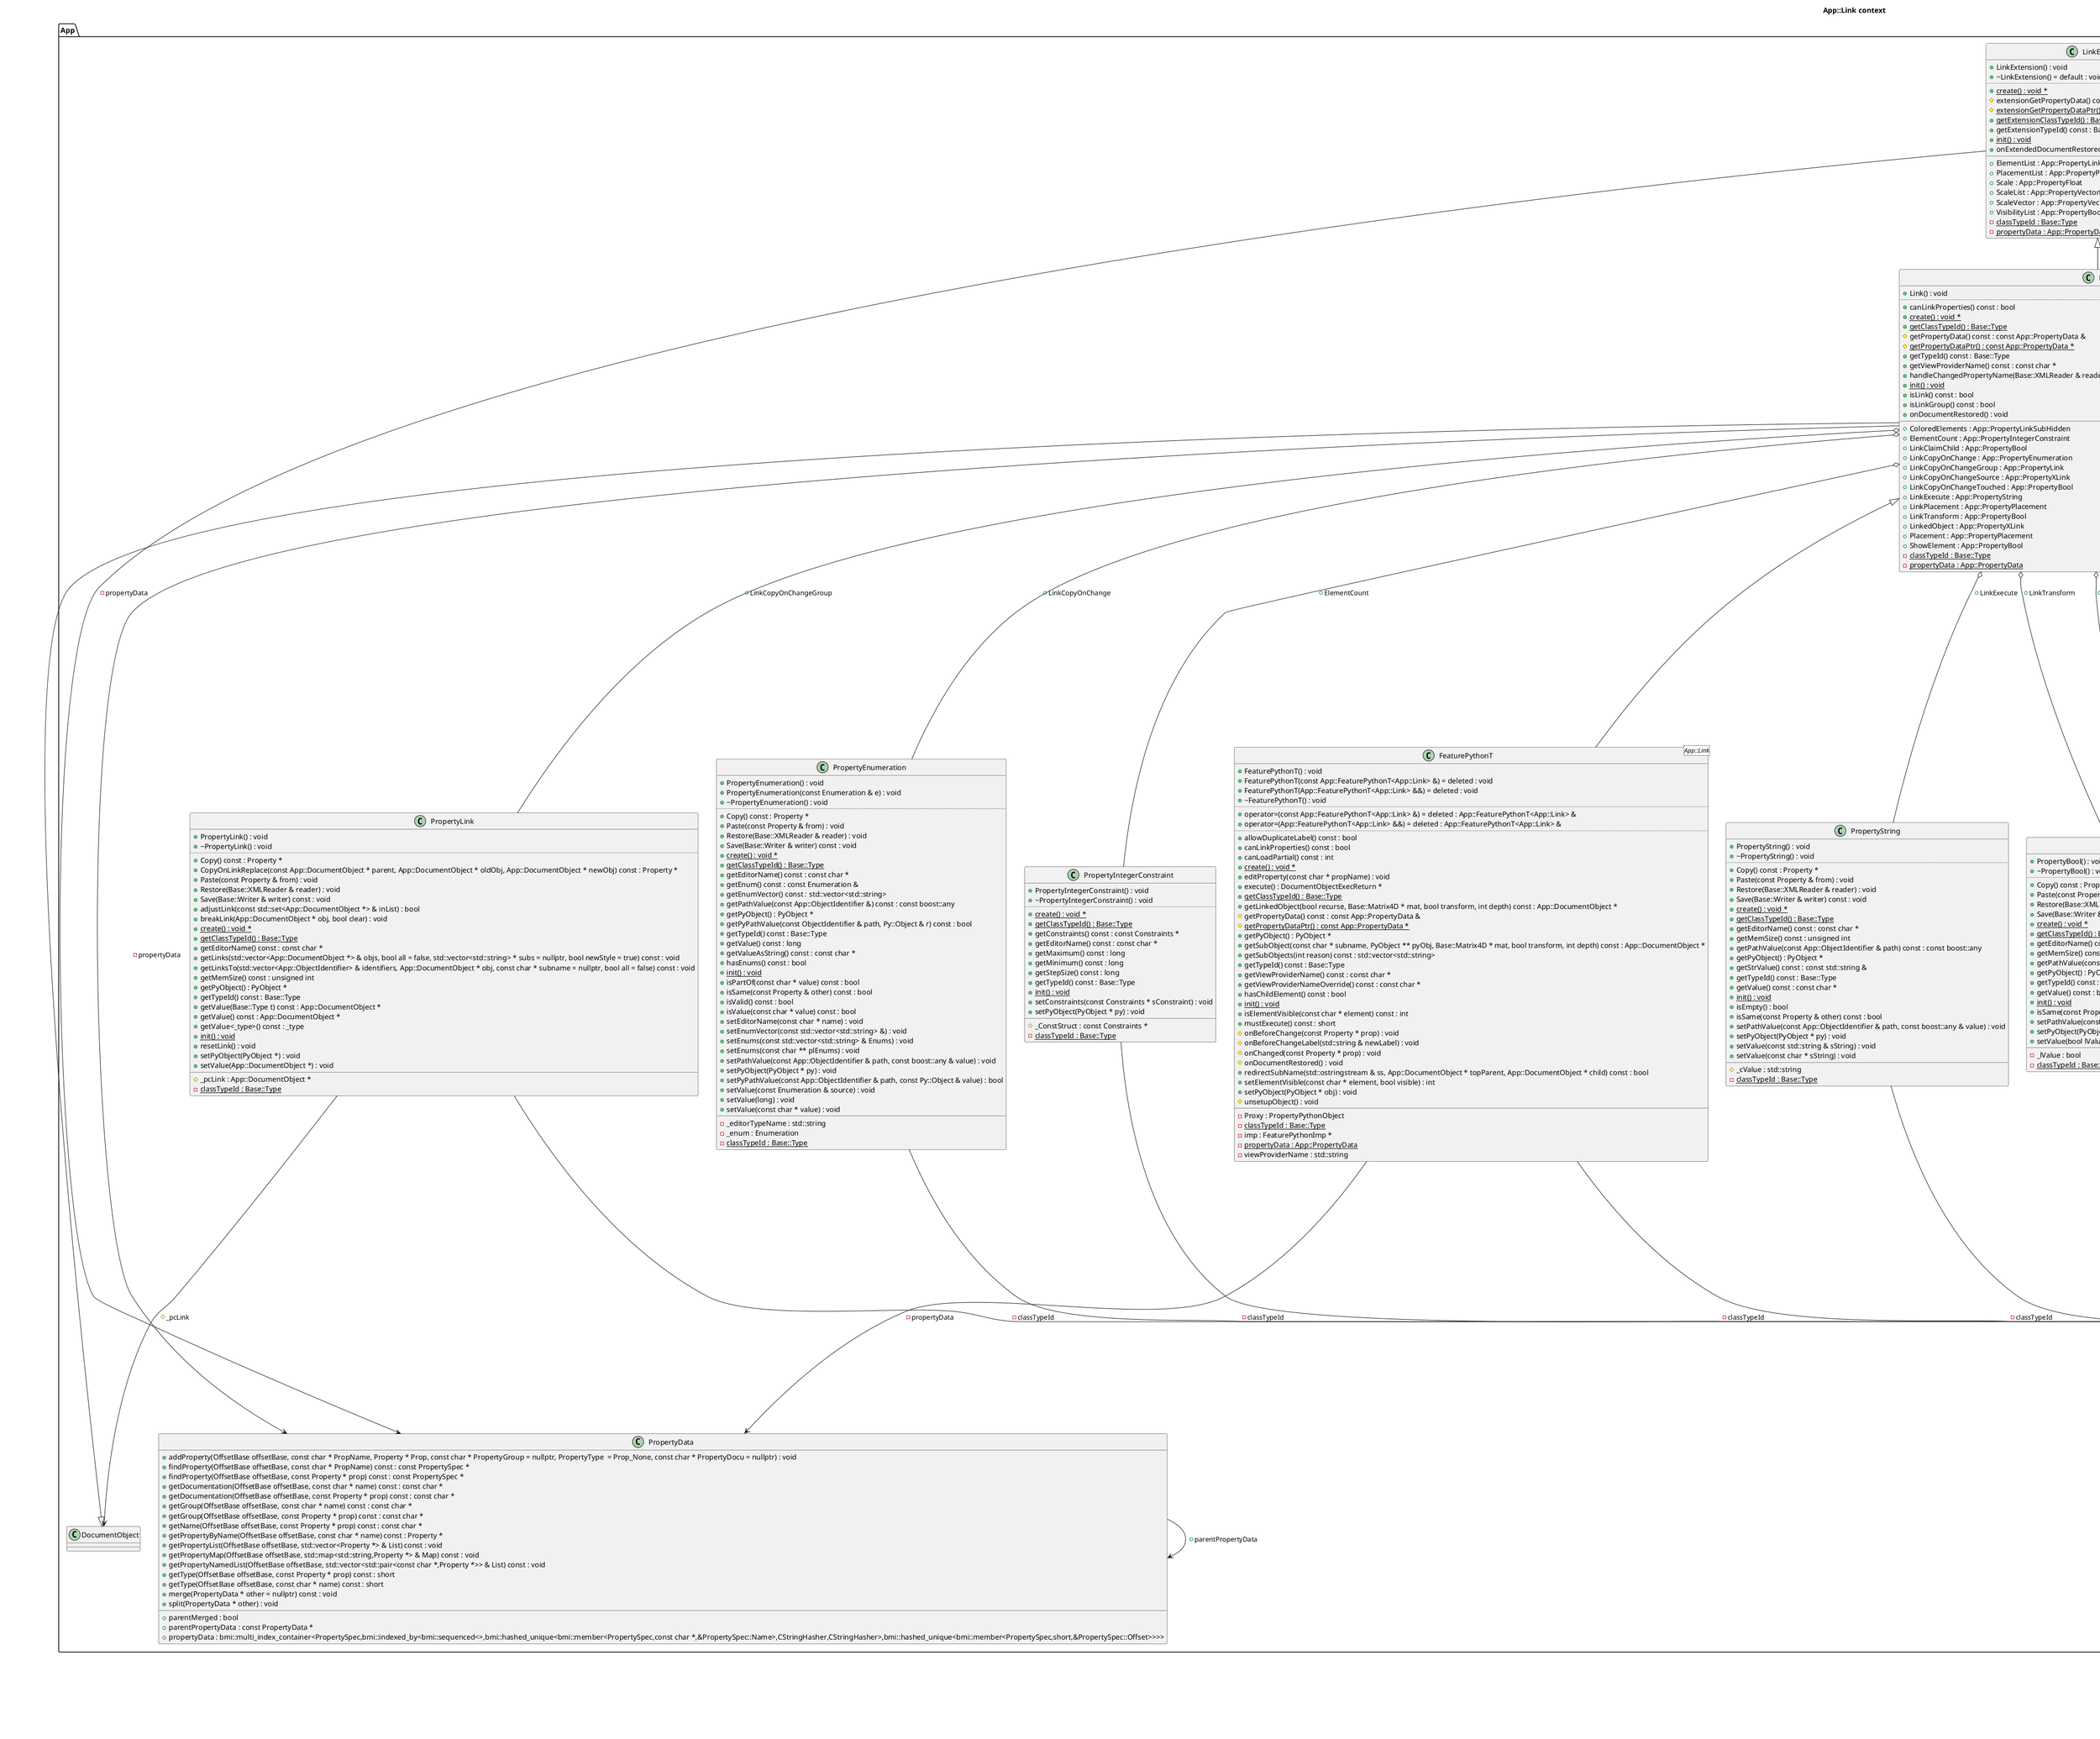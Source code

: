 @startuml
title App::Link context
package [Base] as C_0005614219575140048477 {
class "Type" as C_0010396699791746075194
class C_0010396699791746075194 [[https://github.com/FreeCAD/FreeCAD/blob/2fcc5317fe3aee96ca73475986a577719fc78e20/src/Base/Type.h#L80{Type}]] {
+Type(const Type & type) = default : void [[[https://github.com/FreeCAD/FreeCAD/blob/2fcc5317fe3aee96ca73475986a577719fc78e20/src/Base/Type.h#L84{Type}]]]
+Type(Type && type) = default : void [[[https://github.com/FreeCAD/FreeCAD/blob/2fcc5317fe3aee96ca73475986a577719fc78e20/src/Base/Type.h#L85{Type}]]]
+Type() = default : void [[[https://github.com/FreeCAD/FreeCAD/blob/2fcc5317fe3aee96ca73475986a577719fc78e20/src/Base/Type.h#L86{Type}]]]
+~Type() = default : void [[[https://github.com/FreeCAD/FreeCAD/blob/2fcc5317fe3aee96ca73475986a577719fc78e20/src/Base/Type.h#L88{~Type}]]]
..
+operator=(const Type & type) constexpr = default : Type & [[[https://github.com/FreeCAD/FreeCAD/blob/2fcc5317fe3aee96ca73475986a577719fc78e20/src/Base/Type.h#L119{operator=}]]]
+operator=(Type && type) constexpr = default : Type & [[[https://github.com/FreeCAD/FreeCAD/blob/2fcc5317fe3aee96ca73475986a577719fc78e20/src/Base/Type.h#L120{operator=}]]]
..
+operator!=(const Type & type) const : bool [[[https://github.com/FreeCAD/FreeCAD/blob/2fcc5317fe3aee96ca73475986a577719fc78e20/src/Base/Type.h#L122{operator!=}]]]
+operator<(const Type & type) const : bool [[[https://github.com/FreeCAD/FreeCAD/blob/2fcc5317fe3aee96ca73475986a577719fc78e20/src/Base/Type.h#L124{operator<}]]]
+operator<=(const Type & type) const : bool [[[https://github.com/FreeCAD/FreeCAD/blob/2fcc5317fe3aee96ca73475986a577719fc78e20/src/Base/Type.h#L125{operator<=}]]]
+operator==(const Type & type) const : bool [[[https://github.com/FreeCAD/FreeCAD/blob/2fcc5317fe3aee96ca73475986a577719fc78e20/src/Base/Type.h#L121{operator==}]]]
+operator>(const Type & type) const : bool [[[https://github.com/FreeCAD/FreeCAD/blob/2fcc5317fe3aee96ca73475986a577719fc78e20/src/Base/Type.h#L127{operator>}]]]
+operator>=(const Type & type) const : bool [[[https://github.com/FreeCAD/FreeCAD/blob/2fcc5317fe3aee96ca73475986a577719fc78e20/src/Base/Type.h#L126{operator>=}]]]
..
{static} +badType() : Type [[[https://github.com/FreeCAD/FreeCAD/blob/2fcc5317fe3aee96ca73475986a577719fc78e20/src/Base/Type.h#L129{badType}]]]
+canInstantiate() const : bool [[[https://github.com/FreeCAD/FreeCAD/blob/2fcc5317fe3aee96ca73475986a577719fc78e20/src/Base/Type.h#L93{canInstantiate}]]]
+createInstance() : void * [[[https://github.com/FreeCAD/FreeCAD/blob/2fcc5317fe3aee96ca73475986a577719fc78e20/src/Base/Type.h#L91{createInstance}]]]
{static} +createInstanceByName(const char * TypeName, bool bLoadModule = false) : void * [[[https://github.com/FreeCAD/FreeCAD/blob/2fcc5317fe3aee96ca73475986a577719fc78e20/src/Base/Type.h#L95{createInstanceByName}]]]
{static} +createType(const Type & parent, const char * name, instantiationMethod method = nullptr) : Type [[[https://github.com/FreeCAD/FreeCAD/blob/2fcc5317fe3aee96ca73475986a577719fc78e20/src/Base/Type.h#L114{createType}]]]
{static} +destruct() : void [[[https://github.com/FreeCAD/FreeCAD/blob/2fcc5317fe3aee96ca73475986a577719fc78e20/src/Base/Type.h#L131{destruct}]]]
{static} +fromKey(unsigned int key) : Type [[[https://github.com/FreeCAD/FreeCAD/blob/2fcc5317fe3aee96ca73475986a577719fc78e20/src/Base/Type.h#L101{fromKey}]]]
{static} +fromName(const char * name) : Type [[[https://github.com/FreeCAD/FreeCAD/blob/2fcc5317fe3aee96ca73475986a577719fc78e20/src/Base/Type.h#L100{fromName}]]]
{static} +getAllDerivedFrom(const Type & type, std::vector<Type> & List) : int [[[https://github.com/FreeCAD/FreeCAD/blob/2fcc5317fe3aee96ca73475986a577719fc78e20/src/Base/Type.h#L106{getAllDerivedFrom}]]]
+getKey() const : unsigned int [[[https://github.com/FreeCAD/FreeCAD/blob/2fcc5317fe3aee96ca73475986a577719fc78e20/src/Base/Type.h#L116{getKey}]]]
{static} +getModuleName(const char * ClassName) : std::string [[[https://github.com/FreeCAD/FreeCAD/blob/2fcc5317fe3aee96ca73475986a577719fc78e20/src/Base/Type.h#L133{getModuleName}]]]
+getName() const : const char * [[[https://github.com/FreeCAD/FreeCAD/blob/2fcc5317fe3aee96ca73475986a577719fc78e20/src/Base/Type.h#L102{getName}]]]
{static} +getNumTypes() : int [[[https://github.com/FreeCAD/FreeCAD/blob/2fcc5317fe3aee96ca73475986a577719fc78e20/src/Base/Type.h#L111{getNumTypes}]]]
+getParent() const : Type [[[https://github.com/FreeCAD/FreeCAD/blob/2fcc5317fe3aee96ca73475986a577719fc78e20/src/Base/Type.h#L103{getParent}]]]
{static} +getTypeIfDerivedFrom(const char * name, const Type & parent, bool bLoadModule = false) : Type [[[https://github.com/FreeCAD/FreeCAD/blob/2fcc5317fe3aee96ca73475986a577719fc78e20/src/Base/Type.h#L109{getTypeIfDerivedFrom}]]]
{static} +importModule(const char * TypeName) : void [[[https://github.com/FreeCAD/FreeCAD/blob/2fcc5317fe3aee96ca73475986a577719fc78e20/src/Base/Type.h#L96{importModule}]]]
{static} +init() : void [[[https://github.com/FreeCAD/FreeCAD/blob/2fcc5317fe3aee96ca73475986a577719fc78e20/src/Base/Type.h#L130{init}]]]
+isBad() const : bool [[[https://github.com/FreeCAD/FreeCAD/blob/2fcc5317fe3aee96ca73475986a577719fc78e20/src/Base/Type.h#L117{isBad}]]]
+isDerivedFrom(const Type & type) const : bool [[[https://github.com/FreeCAD/FreeCAD/blob/2fcc5317fe3aee96ca73475986a577719fc78e20/src/Base/Type.h#L104{isDerivedFrom}]]]
__
-index : unsigned int [[[https://github.com/FreeCAD/FreeCAD/blob/2fcc5317fe3aee96ca73475986a577719fc78e20/src/Base/Type.h#L137{index}]]]
{static} -loadModuleSet : std::set<std::string> [[[https://github.com/FreeCAD/FreeCAD/blob/2fcc5317fe3aee96ca73475986a577719fc78e20/src/Base/Type.h#L141{loadModuleSet}]]]
{static} -typedata : std::vector<TypeData *> [[[https://github.com/FreeCAD/FreeCAD/blob/2fcc5317fe3aee96ca73475986a577719fc78e20/src/Base/Type.h#L140{typedata}]]]
{static} -typemap : std::map<std::string,unsigned int> [[[https://github.com/FreeCAD/FreeCAD/blob/2fcc5317fe3aee96ca73475986a577719fc78e20/src/Base/Type.h#L139{typemap}]]]
}
}
package [App] as C_0018282610363821501524 {
class "PropertyData" as C_0008521121395702379220
class C_0008521121395702379220 [[https://github.com/FreeCAD/FreeCAD/blob/2fcc5317fe3aee96ca73475986a577719fc78e20/src/App/PropertyContainer.h#L58{PropertyData}]] {
+addProperty(OffsetBase offsetBase, const char * PropName, Property * Prop, const char * PropertyGroup = nullptr, PropertyType  = Prop_None, const char * PropertyDocu = nullptr) : void [[[https://github.com/FreeCAD/FreeCAD/blob/2fcc5317fe3aee96ca73475986a577719fc78e20/src/App/PropertyContainer.h#L118{addProperty}]]]
+findProperty(OffsetBase offsetBase, const char * PropName) const : const PropertySpec * [[[https://github.com/FreeCAD/FreeCAD/blob/2fcc5317fe3aee96ca73475986a577719fc78e20/src/App/PropertyContainer.h#L120{findProperty}]]]
+findProperty(OffsetBase offsetBase, const Property * prop) const : const PropertySpec * [[[https://github.com/FreeCAD/FreeCAD/blob/2fcc5317fe3aee96ca73475986a577719fc78e20/src/App/PropertyContainer.h#L121{findProperty}]]]
+getDocumentation(OffsetBase offsetBase, const char * name) const : const char * [[[https://github.com/FreeCAD/FreeCAD/blob/2fcc5317fe3aee96ca73475986a577719fc78e20/src/App/PropertyContainer.h#L128{getDocumentation}]]]
+getDocumentation(OffsetBase offsetBase, const Property * prop) const : const char * [[[https://github.com/FreeCAD/FreeCAD/blob/2fcc5317fe3aee96ca73475986a577719fc78e20/src/App/PropertyContainer.h#L129{getDocumentation}]]]
+getGroup(OffsetBase offsetBase, const char * name) const : const char * [[[https://github.com/FreeCAD/FreeCAD/blob/2fcc5317fe3aee96ca73475986a577719fc78e20/src/App/PropertyContainer.h#L126{getGroup}]]]
+getGroup(OffsetBase offsetBase, const Property * prop) const : const char * [[[https://github.com/FreeCAD/FreeCAD/blob/2fcc5317fe3aee96ca73475986a577719fc78e20/src/App/PropertyContainer.h#L127{getGroup}]]]
+getName(OffsetBase offsetBase, const Property * prop) const : const char * [[[https://github.com/FreeCAD/FreeCAD/blob/2fcc5317fe3aee96ca73475986a577719fc78e20/src/App/PropertyContainer.h#L123{getName}]]]
+getPropertyByName(OffsetBase offsetBase, const char * name) const : Property * [[[https://github.com/FreeCAD/FreeCAD/blob/2fcc5317fe3aee96ca73475986a577719fc78e20/src/App/PropertyContainer.h#L131{getPropertyByName}]]]
+getPropertyList(OffsetBase offsetBase, std::vector<Property *> & List) const : void [[[https://github.com/FreeCAD/FreeCAD/blob/2fcc5317fe3aee96ca73475986a577719fc78e20/src/App/PropertyContainer.h#L133{getPropertyList}]]]
+getPropertyMap(OffsetBase offsetBase, std::map<std::string,Property *> & Map) const : void [[[https://github.com/FreeCAD/FreeCAD/blob/2fcc5317fe3aee96ca73475986a577719fc78e20/src/App/PropertyContainer.h#L132{getPropertyMap}]]]
+getPropertyNamedList(OffsetBase offsetBase, std::vector<std::pair<const char *,Property *>> & List) const : void [[[https://github.com/FreeCAD/FreeCAD/blob/2fcc5317fe3aee96ca73475986a577719fc78e20/src/App/PropertyContainer.h#L134{getPropertyNamedList}]]]
+getType(OffsetBase offsetBase, const Property * prop) const : short [[[https://github.com/FreeCAD/FreeCAD/blob/2fcc5317fe3aee96ca73475986a577719fc78e20/src/App/PropertyContainer.h#L124{getType}]]]
+getType(OffsetBase offsetBase, const char * name) const : short [[[https://github.com/FreeCAD/FreeCAD/blob/2fcc5317fe3aee96ca73475986a577719fc78e20/src/App/PropertyContainer.h#L125{getType}]]]
+merge(PropertyData * other = nullptr) const : void [[[https://github.com/FreeCAD/FreeCAD/blob/2fcc5317fe3aee96ca73475986a577719fc78e20/src/App/PropertyContainer.h#L136{merge}]]]
+split(PropertyData * other) : void [[[https://github.com/FreeCAD/FreeCAD/blob/2fcc5317fe3aee96ca73475986a577719fc78e20/src/App/PropertyContainer.h#L137{split}]]]
__
+parentMerged : bool [[[https://github.com/FreeCAD/FreeCAD/blob/2fcc5317fe3aee96ca73475986a577719fc78e20/src/App/PropertyContainer.h#L114{parentMerged}]]]
+parentPropertyData : const PropertyData * [[[https://github.com/FreeCAD/FreeCAD/blob/2fcc5317fe3aee96ca73475986a577719fc78e20/src/App/PropertyContainer.h#L116{parentPropertyData}]]]
+propertyData : bmi::multi_index_container<PropertySpec,bmi::indexed_by<bmi::sequenced<>,bmi::hashed_unique<bmi::member<PropertySpec,const char *,&PropertySpec::Name>,CStringHasher,CStringHasher>,bmi::hashed_unique<bmi::member<PropertySpec,short,&PropertySpec::Offset>>>> [[[https://github.com/FreeCAD/FreeCAD/blob/2fcc5317fe3aee96ca73475986a577719fc78e20/src/App/PropertyContainer.h#L112{propertyData}]]]
}
class "DocumentObject" as C_0013438737591560532615
class C_0013438737591560532615 [[https://github.com/FreeCAD/FreeCAD/blob/2fcc5317fe3aee96ca73475986a577719fc78e20/src/App/PropertyContainer.h#L42{DocumentObject}]] {
__
}
class "PropertyLink" as C_0005394693048280462702
class C_0005394693048280462702 [[https://github.com/FreeCAD/FreeCAD/blob/2fcc5317fe3aee96ca73475986a577719fc78e20/src/App/PropertyLinks.h#L605{PropertyLink}]] {
+PropertyLink() : void [[[https://github.com/FreeCAD/FreeCAD/blob/2fcc5317fe3aee96ca73475986a577719fc78e20/src/App/PropertyLinks.h#L614{PropertyLink}]]]
+~PropertyLink() : void [[[https://github.com/FreeCAD/FreeCAD/blob/2fcc5317fe3aee96ca73475986a577719fc78e20/src/App/PropertyLinks.h#L620{~PropertyLink}]]]
..
+Copy() const : Property * [[[https://github.com/FreeCAD/FreeCAD/blob/2fcc5317fe3aee96ca73475986a577719fc78e20/src/App/PropertyLinks.h#L649{Copy}]]]
+CopyOnLinkReplace(const App::DocumentObject * parent, App::DocumentObject * oldObj, App::DocumentObject * newObj) const : Property * [[[https://github.com/FreeCAD/FreeCAD/blob/2fcc5317fe3aee96ca73475986a577719fc78e20/src/App/PropertyLinks.h#L670{CopyOnLinkReplace}]]]
+Paste(const Property & from) : void [[[https://github.com/FreeCAD/FreeCAD/blob/2fcc5317fe3aee96ca73475986a577719fc78e20/src/App/PropertyLinks.h#L650{Paste}]]]
+Restore(Base::XMLReader & reader) : void [[[https://github.com/FreeCAD/FreeCAD/blob/2fcc5317fe3aee96ca73475986a577719fc78e20/src/App/PropertyLinks.h#L647{Restore}]]]
+Save(Base::Writer & writer) const : void [[[https://github.com/FreeCAD/FreeCAD/blob/2fcc5317fe3aee96ca73475986a577719fc78e20/src/App/PropertyLinks.h#L646{Save}]]]
+adjustLink(const std::set<App::DocumentObject *> & inList) : bool [[[https://github.com/FreeCAD/FreeCAD/blob/2fcc5317fe3aee96ca73475986a577719fc78e20/src/App/PropertyLinks.h#L668{adjustLink}]]]
+breakLink(App::DocumentObject * obj, bool clear) : void [[[https://github.com/FreeCAD/FreeCAD/blob/2fcc5317fe3aee96ca73475986a577719fc78e20/src/App/PropertyLinks.h#L666{breakLink}]]]
{static} +create() : void * [[[https://github.com/FreeCAD/FreeCAD/blob/2fcc5317fe3aee96ca73475986a577719fc78e20/src/Base/BaseClass.h#L52{create}]]]
{static} +getClassTypeId() : Base::Type [[[https://github.com/FreeCAD/FreeCAD/blob/2fcc5317fe3aee96ca73475986a577719fc78e20/src/Base/BaseClass.h#L49{getClassTypeId}]]]
+getEditorName() const : const char * [[[https://github.com/FreeCAD/FreeCAD/blob/2fcc5317fe3aee96ca73475986a577719fc78e20/src/App/PropertyLinks.h#L655{getEditorName}]]]
+getLinks(std::vector<App::DocumentObject *> & objs, bool all = false, std::vector<std::string> * subs = nullptr, bool newStyle = true) const : void [[[https://github.com/FreeCAD/FreeCAD/blob/2fcc5317fe3aee96ca73475986a577719fc78e20/src/App/PropertyLinks.h#L658{getLinks}]]]
+getLinksTo(std::vector<App::ObjectIdentifier> & identifiers, App::DocumentObject * obj, const char * subname = nullptr, bool all = false) const : void [[[https://github.com/FreeCAD/FreeCAD/blob/2fcc5317fe3aee96ca73475986a577719fc78e20/src/App/PropertyLinks.h#L661{getLinksTo}]]]
+getMemSize() const : unsigned int [[[https://github.com/FreeCAD/FreeCAD/blob/2fcc5317fe3aee96ca73475986a577719fc78e20/src/App/PropertyLinks.h#L652{getMemSize}]]]
+getPyObject() : PyObject * [[[https://github.com/FreeCAD/FreeCAD/blob/2fcc5317fe3aee96ca73475986a577719fc78e20/src/App/PropertyLinks.h#L643{getPyObject}]]]
+getTypeId() const : Base::Type [[[https://github.com/FreeCAD/FreeCAD/blob/2fcc5317fe3aee96ca73475986a577719fc78e20/src/Base/BaseClass.h#L50{getTypeId}]]]
+getValue(Base::Type t) const : App::DocumentObject * [[[https://github.com/FreeCAD/FreeCAD/blob/2fcc5317fe3aee96ca73475986a577719fc78e20/src/App/PropertyLinks.h#L634{getValue}]]]
+getValue() const : App::DocumentObject * [[[https://github.com/FreeCAD/FreeCAD/blob/2fcc5317fe3aee96ca73475986a577719fc78e20/src/App/PropertyLinks.h#L630{getValue}]]]
+getValue<_type>() const : _type
{static} +init() : void [[[https://github.com/FreeCAD/FreeCAD/blob/2fcc5317fe3aee96ca73475986a577719fc78e20/src/Base/BaseClass.h#L51{init}]]]
+resetLink() : void [[[https://github.com/FreeCAD/FreeCAD/blob/2fcc5317fe3aee96ca73475986a577719fc78e20/src/App/PropertyLinks.h#L622{resetLink}]]]
+setPyObject(PyObject *) : void [[[https://github.com/FreeCAD/FreeCAD/blob/2fcc5317fe3aee96ca73475986a577719fc78e20/src/App/PropertyLinks.h#L644{setPyObject}]]]
+setValue(App::DocumentObject *) : void [[[https://github.com/FreeCAD/FreeCAD/blob/2fcc5317fe3aee96ca73475986a577719fc78e20/src/App/PropertyLinks.h#L626{setValue}]]]
__
#_pcLink : App::DocumentObject * [[[https://github.com/FreeCAD/FreeCAD/blob/2fcc5317fe3aee96ca73475986a577719fc78e20/src/App/PropertyLinks.h#L673{_pcLink}]]]
{static} -classTypeId : Base::Type [[[https://github.com/FreeCAD/FreeCAD/blob/2fcc5317fe3aee96ca73475986a577719fc78e20/src/Base/BaseClass.h#L55{classTypeId}]]]
}
class "PropertyLinkSubHidden" as C_0009386227917955233007
class C_0009386227917955233007 [[https://github.com/FreeCAD/FreeCAD/blob/2fcc5317fe3aee96ca73475986a577719fc78e20/src/App/PropertyLinks.h#L937{PropertyLinkSubHidden}]] {
+PropertyLinkSubHidden() : void [[[https://github.com/FreeCAD/FreeCAD/blob/2fcc5317fe3aee96ca73475986a577719fc78e20/src/App/PropertyLinks.h#L941{PropertyLinkSubHidden}]]]
..
{static} +create() : void * [[[https://github.com/FreeCAD/FreeCAD/blob/2fcc5317fe3aee96ca73475986a577719fc78e20/src/Base/BaseClass.h#L40{create}]]]
{static} +getClassTypeId() : Base::Type [[[https://github.com/FreeCAD/FreeCAD/blob/2fcc5317fe3aee96ca73475986a577719fc78e20/src/Base/BaseClass.h#L37{getClassTypeId}]]]
+getTypeId() const : Base::Type [[[https://github.com/FreeCAD/FreeCAD/blob/2fcc5317fe3aee96ca73475986a577719fc78e20/src/Base/BaseClass.h#L38{getTypeId}]]]
{static} +init() : void [[[https://github.com/FreeCAD/FreeCAD/blob/2fcc5317fe3aee96ca73475986a577719fc78e20/src/Base/BaseClass.h#L39{init}]]]
__
{static} -classTypeId : Base::Type [[[https://github.com/FreeCAD/FreeCAD/blob/2fcc5317fe3aee96ca73475986a577719fc78e20/src/Base/BaseClass.h#L43{classTypeId}]]]
}
class "PropertyXLink" as C_0008247520714140459012
class C_0008247520714140459012 [[https://github.com/FreeCAD/FreeCAD/blob/2fcc5317fe3aee96ca73475986a577719fc78e20/src/App/PropertyLinks.h#L1104{PropertyXLink}]] {
+PropertyXLink(bool allowPartial = false, PropertyLinkBase * parent = nullptr) : void [[[https://github.com/FreeCAD/FreeCAD/blob/2fcc5317fe3aee96ca73475986a577719fc78e20/src/App/PropertyLinks.h#L1109{PropertyXLink}]]]
+~PropertyXLink() : void [[[https://github.com/FreeCAD/FreeCAD/blob/2fcc5317fe3aee96ca73475986a577719fc78e20/src/App/PropertyLinks.h#L1111{~PropertyXLink}]]]
..
+Copy() const : Property * [[[https://github.com/FreeCAD/FreeCAD/blob/2fcc5317fe3aee96ca73475986a577719fc78e20/src/App/PropertyLinks.h#L1147{Copy}]]]
+CopyOnImportExternal(const std::map<std::string,std::string> & nameMap) const : Property * [[[https://github.com/FreeCAD/FreeCAD/blob/2fcc5317fe3aee96ca73475986a577719fc78e20/src/App/PropertyLinks.h#L1151{CopyOnImportExternal}]]]
+CopyOnLabelChange(App::DocumentObject * obj, const std::string & ref, const char * newLabel) const : Property * [[[https://github.com/FreeCAD/FreeCAD/blob/2fcc5317fe3aee96ca73475986a577719fc78e20/src/App/PropertyLinks.h#L1153{CopyOnLabelChange}]]]
+CopyOnLinkReplace(const App::DocumentObject * parent, App::DocumentObject * oldObj, App::DocumentObject * newObj) const : Property * [[[https://github.com/FreeCAD/FreeCAD/blob/2fcc5317fe3aee96ca73475986a577719fc78e20/src/App/PropertyLinks.h#L1156{CopyOnLinkReplace}]]]
+Paste(const Property & from) : void [[[https://github.com/FreeCAD/FreeCAD/blob/2fcc5317fe3aee96ca73475986a577719fc78e20/src/App/PropertyLinks.h#L1148{Paste}]]]
+Restore(Base::XMLReader & reader) : void [[[https://github.com/FreeCAD/FreeCAD/blob/2fcc5317fe3aee96ca73475986a577719fc78e20/src/App/PropertyLinks.h#L1145{Restore}]]]
+Save(Base::Writer & writer) const : void [[[https://github.com/FreeCAD/FreeCAD/blob/2fcc5317fe3aee96ca73475986a577719fc78e20/src/App/PropertyLinks.h#L1144{Save}]]]
#aboutToSetValue() : void [[[https://github.com/FreeCAD/FreeCAD/blob/2fcc5317fe3aee96ca73475986a577719fc78e20/src/App/PropertyLinks.h#L1213{aboutToSetValue}]]]
+adjustLink(const std::set<App::DocumentObject *> & inList) : bool [[[https://github.com/FreeCAD/FreeCAD/blob/2fcc5317fe3aee96ca73475986a577719fc78e20/src/App/PropertyLinks.h#L1184{adjustLink}]]]
+afterRestore() : void [[[https://github.com/FreeCAD/FreeCAD/blob/2fcc5317fe3aee96ca73475986a577719fc78e20/src/App/PropertyLinks.h#L1115{afterRestore}]]]
+checkRestore(std::string * msg = nullptr) const : int [[[https://github.com/FreeCAD/FreeCAD/blob/2fcc5317fe3aee96ca73475986a577719fc78e20/src/App/PropertyLinks.h#L1142{checkRestore}]]]
#copyTo(PropertyXLink & other, App::DocumentObject * linked = nullptr, std::vector<std::string> * subs = nullptr) const : void [[[https://github.com/FreeCAD/FreeCAD/blob/2fcc5317fe3aee96ca73475986a577719fc78e20/src/App/PropertyLinks.h#L1211{copyTo}]]]
{static} +create() : void * [[[https://github.com/FreeCAD/FreeCAD/blob/2fcc5317fe3aee96ca73475986a577719fc78e20/src/Base/BaseClass.h#L52{create}]]]
#detach() : void [[[https://github.com/FreeCAD/FreeCAD/blob/2fcc5317fe3aee96ca73475986a577719fc78e20/src/App/PropertyLinks.h#L1207{detach}]]]
{static} +getClassTypeId() : Base::Type [[[https://github.com/FreeCAD/FreeCAD/blob/2fcc5317fe3aee96ca73475986a577719fc78e20/src/Base/BaseClass.h#L49{getClassTypeId}]]]
+getDocument() const : App::Document * [[[https://github.com/FreeCAD/FreeCAD/blob/2fcc5317fe3aee96ca73475986a577719fc78e20/src/App/PropertyLinks.h#L1138{getDocument}]]]
{static} +getDocumentInList(App::Document * doc = nullptr) : std::map<App::Document *,std::set<App::Document *>> [[[https://github.com/FreeCAD/FreeCAD/blob/2fcc5317fe3aee96ca73475986a577719fc78e20/src/App/PropertyLinks.h#L1168{getDocumentInList}]]]
{static} +getDocumentOutList(App::Document * doc = nullptr) : std::map<App::Document *,std::set<App::Document *>> [[[https://github.com/FreeCAD/FreeCAD/blob/2fcc5317fe3aee96ca73475986a577719fc78e20/src/App/PropertyLinks.h#L1167{getDocumentOutList}]]]
+getDocumentPath() const : const char * [[[https://github.com/FreeCAD/FreeCAD/blob/2fcc5317fe3aee96ca73475986a577719fc78e20/src/App/PropertyLinks.h#L1139{getDocumentPath}]]]
+getFilePath() const : const char * [[[https://github.com/FreeCAD/FreeCAD/blob/2fcc5317fe3aee96ca73475986a577719fc78e20/src/App/PropertyLinks.h#L1197{getFilePath}]]]
+getLinks(std::vector<App::DocumentObject *> & objs, bool all = false, std::vector<std::string> * subs = nullptr, bool newStyle = true) const : void [[[https://github.com/FreeCAD/FreeCAD/blob/2fcc5317fe3aee96ca73475986a577719fc78e20/src/App/PropertyLinks.h#L1176{getLinks}]]]
+getLinksTo(std::vector<App::ObjectIdentifier> & identifiers, App::DocumentObject * obj, const char * subname = nullptr, bool all = false) const : void [[[https://github.com/FreeCAD/FreeCAD/blob/2fcc5317fe3aee96ca73475986a577719fc78e20/src/App/PropertyLinks.h#L1179{getLinksTo}]]]
+getObjectName() const : const char * [[[https://github.com/FreeCAD/FreeCAD/blob/2fcc5317fe3aee96ca73475986a577719fc78e20/src/App/PropertyLinks.h#L1140{getObjectName}]]]
+getPyObject() : PyObject * [[[https://github.com/FreeCAD/FreeCAD/blob/2fcc5317fe3aee96ca73475986a577719fc78e20/src/App/PropertyLinks.h#L1159{getPyObject}]]]
+getShadowSubs() const : const std::vector<ShadowSub> & [[[https://github.com/FreeCAD/FreeCAD/blob/2fcc5317fe3aee96ca73475986a577719fc78e20/src/App/PropertyLinks.h#L1189{getShadowSubs}]]]
+getSubName(bool newStyle = true) const : const char * [[[https://github.com/FreeCAD/FreeCAD/blob/2fcc5317fe3aee96ca73475986a577719fc78e20/src/App/PropertyLinks.h#L1133{getSubName}]]]
+getSubValues() const : const std::vector<std::string> & [[[https://github.com/FreeCAD/FreeCAD/blob/2fcc5317fe3aee96ca73475986a577719fc78e20/src/App/PropertyLinks.h#L1186{getSubValues}]]]
+getSubValues(bool newStyle) const : std::vector<std::string> [[[https://github.com/FreeCAD/FreeCAD/blob/2fcc5317fe3aee96ca73475986a577719fc78e20/src/App/PropertyLinks.h#L1192{getSubValues}]]]
+getSubValuesStartsWith(const char *, bool newStyle = false) const : std::vector<std::string> [[[https://github.com/FreeCAD/FreeCAD/blob/2fcc5317fe3aee96ca73475986a577719fc78e20/src/App/PropertyLinks.h#L1193{getSubValuesStartsWith}]]]
+getTypeId() const : Base::Type [[[https://github.com/FreeCAD/FreeCAD/blob/2fcc5317fe3aee96ca73475986a577719fc78e20/src/Base/BaseClass.h#L50{getTypeId}]]]
#hasSetValue() : void [[[https://github.com/FreeCAD/FreeCAD/blob/2fcc5317fe3aee96ca73475986a577719fc78e20/src/App/PropertyLinks.h#L1215{hasSetValue}]]]
+hasSubName() const : bool [[[https://github.com/FreeCAD/FreeCAD/blob/2fcc5317fe3aee96ca73475986a577719fc78e20/src/App/PropertyLinks.h#L1136{hasSubName}]]]
{static} +hasXLink(const std::vector<App::DocumentObject *> & objs, std::vector<App::Document *> * unsaved = nullptr) : bool [[[https://github.com/FreeCAD/FreeCAD/blob/2fcc5317fe3aee96ca73475986a577719fc78e20/src/App/PropertyLinks.h#L1166{hasXLink}]]]
{static} +hasXLink(const App::Document * doc) : bool [[[https://github.com/FreeCAD/FreeCAD/blob/2fcc5317fe3aee96ca73475986a577719fc78e20/src/App/PropertyLinks.h#L1165{hasXLink}]]]
{static} +init() : void [[[https://github.com/FreeCAD/FreeCAD/blob/2fcc5317fe3aee96ca73475986a577719fc78e20/src/Base/BaseClass.h#L51{init}]]]
+onContainerRestored() : void [[[https://github.com/FreeCAD/FreeCAD/blob/2fcc5317fe3aee96ca73475986a577719fc78e20/src/App/PropertyLinks.h#L1116{onContainerRestored}]]]
+parent() const : PropertyLinkBase * [[[https://github.com/FreeCAD/FreeCAD/blob/2fcc5317fe3aee96ca73475986a577719fc78e20/src/App/PropertyLinks.h#L1113{parent}]]]
+referenceChanged() const : bool [[[https://github.com/FreeCAD/FreeCAD/blob/2fcc5317fe3aee96ca73475986a577719fc78e20/src/App/PropertyLinks.h#L1174{referenceChanged}]]]
{static} +restoreDocument(const App::Document & doc) : void [[[https://github.com/FreeCAD/FreeCAD/blob/2fcc5317fe3aee96ca73475986a577719fc78e20/src/App/PropertyLinks.h#L1169{restoreDocument}]]]
#restoreLink(App::DocumentObject *) : void [[[https://github.com/FreeCAD/FreeCAD/blob/2fcc5317fe3aee96ca73475986a577719fc78e20/src/App/PropertyLinks.h#L1209{restoreLink}]]]
+setAllowPartial(bool enable) : void [[[https://github.com/FreeCAD/FreeCAD/blob/2fcc5317fe3aee96ca73475986a577719fc78e20/src/App/PropertyLinks.h#L1195{setAllowPartial}]]]
+setPyObject(PyObject *) : void [[[https://github.com/FreeCAD/FreeCAD/blob/2fcc5317fe3aee96ca73475986a577719fc78e20/src/App/PropertyLinks.h#L1160{setPyObject}]]]
+setSubName(const char * subname) : void [[[https://github.com/FreeCAD/FreeCAD/blob/2fcc5317fe3aee96ca73475986a577719fc78e20/src/App/PropertyLinks.h#L1134{setSubName}]]]
+setSubValues(std::vector<std::string> && SubList, std::vector<ShadowSub> && ShadowSubList = = {}) : void [[[https://github.com/FreeCAD/FreeCAD/blob/2fcc5317fe3aee96ca73475986a577719fc78e20/src/App/PropertyLinks.h#L1130{setSubValues}]]]
+setSyncSubObject(bool enable) : void [[[https://github.com/FreeCAD/FreeCAD/blob/2fcc5317fe3aee96ca73475986a577719fc78e20/src/App/PropertyLinks.h#L1203{setSyncSubObject}]]]
+setValue(App::DocumentObject *, const std::vector<std::string> & SubList, std::vector<ShadowSub> && ShadowSubList = ={}) : void [[[https://github.com/FreeCAD/FreeCAD/blob/2fcc5317fe3aee96ca73475986a577719fc78e20/src/App/PropertyLinks.h#L1127{setValue}]]]
+setValue(App::DocumentObject *, std::vector<std::string> && SubList, std::vector<ShadowSub> && ShadowSubList = = {}) : void [[[https://github.com/FreeCAD/FreeCAD/blob/2fcc5317fe3aee96ca73475986a577719fc78e20/src/App/PropertyLinks.h#L1124{setValue}]]]
+setValue(std::string && filePath, std::string && objectName, std::vector<std::string> && SubList, std::vector<ShadowSub> && ShadowSubList = = {}) : void [[[https://github.com/FreeCAD/FreeCAD/blob/2fcc5317fe3aee96ca73475986a577719fc78e20/src/App/PropertyLinks.h#L1121{setValue}]]]
+setValue(App::DocumentObject *, const char * subname) : void [[[https://github.com/FreeCAD/FreeCAD/blob/2fcc5317fe3aee96ca73475986a577719fc78e20/src/App/PropertyLinks.h#L1119{setValue}]]]
+setValue(App::DocumentObject *) : void [[[https://github.com/FreeCAD/FreeCAD/blob/2fcc5317fe3aee96ca73475986a577719fc78e20/src/App/PropertyLinks.h#L1118{setValue}]]]
{static} +supportXLink(const App::Property * prop) : bool [[[https://github.com/FreeCAD/FreeCAD/blob/2fcc5317fe3aee96ca73475986a577719fc78e20/src/App/PropertyLinks.h#L1164{supportXLink}]]]
#unlink() : void [[[https://github.com/FreeCAD/FreeCAD/blob/2fcc5317fe3aee96ca73475986a577719fc78e20/src/App/PropertyLinks.h#L1206{unlink}]]]
+updateElementReference(DocumentObject * feature, bool reverse = false, bool notify = false) : void [[[https://github.com/FreeCAD/FreeCAD/blob/2fcc5317fe3aee96ca73475986a577719fc78e20/src/App/PropertyLinks.h#L1171{updateElementReference}]]]
+upgrade(Base::XMLReader & reader, const char * typeName) : bool [[[https://github.com/FreeCAD/FreeCAD/blob/2fcc5317fe3aee96ca73475986a577719fc78e20/src/App/PropertyLinks.h#L1201{upgrade}]]]
__
#_ShadowSubList : std::vector<ShadowSub> [[[https://github.com/FreeCAD/FreeCAD/blob/2fcc5317fe3aee96ca73475986a577719fc78e20/src/App/PropertyLinks.h#L1226{_ShadowSubList}]]]
#_SubList : std::vector<std::string> [[[https://github.com/FreeCAD/FreeCAD/blob/2fcc5317fe3aee96ca73475986a577719fc78e20/src/App/PropertyLinks.h#L1225{_SubList}]]]
#_mapped : std::vector<int> [[[https://github.com/FreeCAD/FreeCAD/blob/2fcc5317fe3aee96ca73475986a577719fc78e20/src/App/PropertyLinks.h#L1227{_mapped}]]]
{static} -classTypeId : Base::Type [[[https://github.com/FreeCAD/FreeCAD/blob/2fcc5317fe3aee96ca73475986a577719fc78e20/src/Base/BaseClass.h#L55{classTypeId}]]]
#docInfo : DocInfoPtr [[[https://github.com/FreeCAD/FreeCAD/blob/2fcc5317fe3aee96ca73475986a577719fc78e20/src/App/PropertyLinks.h#L1220{docInfo}]]]
#docName : std::string [[[https://github.com/FreeCAD/FreeCAD/blob/2fcc5317fe3aee96ca73475986a577719fc78e20/src/App/PropertyLinks.h#L1222{docName}]]]
#filePath : std::string [[[https://github.com/FreeCAD/FreeCAD/blob/2fcc5317fe3aee96ca73475986a577719fc78e20/src/App/PropertyLinks.h#L1221{filePath}]]]
#objectName : std::string [[[https://github.com/FreeCAD/FreeCAD/blob/2fcc5317fe3aee96ca73475986a577719fc78e20/src/App/PropertyLinks.h#L1223{objectName}]]]
#parentProp : PropertyLinkBase * [[[https://github.com/FreeCAD/FreeCAD/blob/2fcc5317fe3aee96ca73475986a577719fc78e20/src/App/PropertyLinks.h#L1228{parentProp}]]]
#stamp : std::string [[[https://github.com/FreeCAD/FreeCAD/blob/2fcc5317fe3aee96ca73475986a577719fc78e20/src/App/PropertyLinks.h#L1224{stamp}]]]
#tmpShadow : std::string [[[https://github.com/FreeCAD/FreeCAD/blob/2fcc5317fe3aee96ca73475986a577719fc78e20/src/App/PropertyLinks.h#L1229{tmpShadow}]]]
}
class "PropertyEnumeration" as C_0004953339373382161483
class C_0004953339373382161483 [[https://github.com/FreeCAD/FreeCAD/blob/2fcc5317fe3aee96ca73475986a577719fc78e20/src/App/PropertyStandard.h#L146{PropertyEnumeration}]] {
+PropertyEnumeration() : void [[[https://github.com/FreeCAD/FreeCAD/blob/2fcc5317fe3aee96ca73475986a577719fc78e20/src/App/PropertyStandard.h#L152{PropertyEnumeration}]]]
+PropertyEnumeration(const Enumeration & e) : void [[[https://github.com/FreeCAD/FreeCAD/blob/2fcc5317fe3aee96ca73475986a577719fc78e20/src/App/PropertyStandard.h#L155{PropertyEnumeration}]]]
+~PropertyEnumeration() : void [[[https://github.com/FreeCAD/FreeCAD/blob/2fcc5317fe3aee96ca73475986a577719fc78e20/src/App/PropertyStandard.h#L158{~PropertyEnumeration}]]]
..
+Copy() const : Property * [[[https://github.com/FreeCAD/FreeCAD/blob/2fcc5317fe3aee96ca73475986a577719fc78e20/src/App/PropertyStandard.h#L228{Copy}]]]
+Paste(const Property & from) : void [[[https://github.com/FreeCAD/FreeCAD/blob/2fcc5317fe3aee96ca73475986a577719fc78e20/src/App/PropertyStandard.h#L229{Paste}]]]
+Restore(Base::XMLReader & reader) : void [[[https://github.com/FreeCAD/FreeCAD/blob/2fcc5317fe3aee96ca73475986a577719fc78e20/src/App/PropertyStandard.h#L226{Restore}]]]
+Save(Base::Writer & writer) const : void [[[https://github.com/FreeCAD/FreeCAD/blob/2fcc5317fe3aee96ca73475986a577719fc78e20/src/App/PropertyStandard.h#L225{Save}]]]
{static} +create() : void * [[[https://github.com/FreeCAD/FreeCAD/blob/2fcc5317fe3aee96ca73475986a577719fc78e20/src/Base/BaseClass.h#L52{create}]]]
{static} +getClassTypeId() : Base::Type [[[https://github.com/FreeCAD/FreeCAD/blob/2fcc5317fe3aee96ca73475986a577719fc78e20/src/Base/BaseClass.h#L49{getClassTypeId}]]]
+getEditorName() const : const char * [[[https://github.com/FreeCAD/FreeCAD/blob/2fcc5317fe3aee96ca73475986a577719fc78e20/src/App/PropertyStandard.h#L219{getEditorName}]]]
+getEnum() const : const Enumeration & [[[https://github.com/FreeCAD/FreeCAD/blob/2fcc5317fe3aee96ca73475986a577719fc78e20/src/App/PropertyStandard.h#L205{getEnum}]]]
+getEnumVector() const : std::vector<std::string> [[[https://github.com/FreeCAD/FreeCAD/blob/2fcc5317fe3aee96ca73475986a577719fc78e20/src/App/PropertyStandard.h#L208{getEnumVector}]]]
+getPathValue(const App::ObjectIdentifier &) const : const boost::any [[[https://github.com/FreeCAD/FreeCAD/blob/2fcc5317fe3aee96ca73475986a577719fc78e20/src/App/PropertyStandard.h#L233{getPathValue}]]]
+getPyObject() : PyObject * [[[https://github.com/FreeCAD/FreeCAD/blob/2fcc5317fe3aee96ca73475986a577719fc78e20/src/App/PropertyStandard.h#L222{getPyObject}]]]
+getPyPathValue(const ObjectIdentifier & path, Py::Object & r) const : bool [[[https://github.com/FreeCAD/FreeCAD/blob/2fcc5317fe3aee96ca73475986a577719fc78e20/src/App/PropertyStandard.h#L234{getPyPathValue}]]]
+getTypeId() const : Base::Type [[[https://github.com/FreeCAD/FreeCAD/blob/2fcc5317fe3aee96ca73475986a577719fc78e20/src/Base/BaseClass.h#L50{getTypeId}]]]
+getValue() const : long [[[https://github.com/FreeCAD/FreeCAD/blob/2fcc5317fe3aee96ca73475986a577719fc78e20/src/App/PropertyStandard.h#L193{getValue}]]]
+getValueAsString() const : const char * [[[https://github.com/FreeCAD/FreeCAD/blob/2fcc5317fe3aee96ca73475986a577719fc78e20/src/App/PropertyStandard.h#L202{getValueAsString}]]]
+hasEnums() const : bool [[[https://github.com/FreeCAD/FreeCAD/blob/2fcc5317fe3aee96ca73475986a577719fc78e20/src/App/PropertyStandard.h#L213{hasEnums}]]]
{static} +init() : void [[[https://github.com/FreeCAD/FreeCAD/blob/2fcc5317fe3aee96ca73475986a577719fc78e20/src/Base/BaseClass.h#L51{init}]]]
+isPartOf(const char * value) const : bool [[[https://github.com/FreeCAD/FreeCAD/blob/2fcc5317fe3aee96ca73475986a577719fc78e20/src/App/PropertyStandard.h#L199{isPartOf}]]]
+isSame(const Property & other) const : bool [[[https://github.com/FreeCAD/FreeCAD/blob/2fcc5317fe3aee96ca73475986a577719fc78e20/src/App/PropertyStandard.h#L236{isSame}]]]
+isValid() const : bool [[[https://github.com/FreeCAD/FreeCAD/blob/2fcc5317fe3aee96ca73475986a577719fc78e20/src/App/PropertyStandard.h#L216{isValid}]]]
+isValue(const char * value) const : bool [[[https://github.com/FreeCAD/FreeCAD/blob/2fcc5317fe3aee96ca73475986a577719fc78e20/src/App/PropertyStandard.h#L196{isValue}]]]
+setEditorName(const char * name) : void [[[https://github.com/FreeCAD/FreeCAD/blob/2fcc5317fe3aee96ca73475986a577719fc78e20/src/App/PropertyStandard.h#L220{setEditorName}]]]
+setEnumVector(const std::vector<std::string> &) : void [[[https://github.com/FreeCAD/FreeCAD/blob/2fcc5317fe3aee96ca73475986a577719fc78e20/src/App/PropertyStandard.h#L211{setEnumVector}]]]
+setEnums(const std::vector<std::string> & Enums) : void [[[https://github.com/FreeCAD/FreeCAD/blob/2fcc5317fe3aee96ca73475986a577719fc78e20/src/App/PropertyStandard.h#L176{setEnums}]]]
+setEnums(const char ** plEnums) : void [[[https://github.com/FreeCAD/FreeCAD/blob/2fcc5317fe3aee96ca73475986a577719fc78e20/src/App/PropertyStandard.h#L171{setEnums}]]]
+setPathValue(const App::ObjectIdentifier & path, const boost::any & value) : void [[[https://github.com/FreeCAD/FreeCAD/blob/2fcc5317fe3aee96ca73475986a577719fc78e20/src/App/PropertyStandard.h#L231{setPathValue}]]]
+setPyObject(PyObject * py) : void [[[https://github.com/FreeCAD/FreeCAD/blob/2fcc5317fe3aee96ca73475986a577719fc78e20/src/App/PropertyStandard.h#L223{setPyObject}]]]
+setPyPathValue(const App::ObjectIdentifier & path, const Py::Object & value) : bool [[[https://github.com/FreeCAD/FreeCAD/blob/2fcc5317fe3aee96ca73475986a577719fc78e20/src/App/PropertyStandard.h#L232{setPyPathValue}]]]
+setValue(const Enumeration & source) : void [[[https://github.com/FreeCAD/FreeCAD/blob/2fcc5317fe3aee96ca73475986a577719fc78e20/src/App/PropertyStandard.h#L190{setValue}]]]
+setValue(long) : void [[[https://github.com/FreeCAD/FreeCAD/blob/2fcc5317fe3aee96ca73475986a577719fc78e20/src/App/PropertyStandard.h#L187{setValue}]]]
+setValue(const char * value) : void [[[https://github.com/FreeCAD/FreeCAD/blob/2fcc5317fe3aee96ca73475986a577719fc78e20/src/App/PropertyStandard.h#L181{setValue}]]]
__
-_editorTypeName : std::string [[[https://github.com/FreeCAD/FreeCAD/blob/2fcc5317fe3aee96ca73475986a577719fc78e20/src/App/PropertyStandard.h#L246{_editorTypeName}]]]
-_enum : Enumeration [[[https://github.com/FreeCAD/FreeCAD/blob/2fcc5317fe3aee96ca73475986a577719fc78e20/src/App/PropertyStandard.h#L245{_enum}]]]
{static} -classTypeId : Base::Type [[[https://github.com/FreeCAD/FreeCAD/blob/2fcc5317fe3aee96ca73475986a577719fc78e20/src/Base/BaseClass.h#L55{classTypeId}]]]
}
class "PropertyIntegerConstraint" as C_0009463819923652853631
class C_0009463819923652853631 [[https://github.com/FreeCAD/FreeCAD/blob/2fcc5317fe3aee96ca73475986a577719fc78e20/src/App/PropertyStandard.h#L255{PropertyIntegerConstraint}]] {
+PropertyIntegerConstraint() : void [[[https://github.com/FreeCAD/FreeCAD/blob/2fcc5317fe3aee96ca73475986a577719fc78e20/src/App/PropertyStandard.h#L261{PropertyIntegerConstraint}]]]
+~PropertyIntegerConstraint() : void [[[https://github.com/FreeCAD/FreeCAD/blob/2fcc5317fe3aee96ca73475986a577719fc78e20/src/App/PropertyStandard.h#L264{~PropertyIntegerConstraint}]]]
..
{static} +create() : void * [[[https://github.com/FreeCAD/FreeCAD/blob/2fcc5317fe3aee96ca73475986a577719fc78e20/src/Base/BaseClass.h#L52{create}]]]
{static} +getClassTypeId() : Base::Type [[[https://github.com/FreeCAD/FreeCAD/blob/2fcc5317fe3aee96ca73475986a577719fc78e20/src/Base/BaseClass.h#L49{getClassTypeId}]]]
+getConstraints() const : const Constraints * [[[https://github.com/FreeCAD/FreeCAD/blob/2fcc5317fe3aee96ca73475986a577719fc78e20/src/App/PropertyStandard.h#L307{getConstraints}]]]
+getEditorName() const : const char * [[[https://github.com/FreeCAD/FreeCAD/blob/2fcc5317fe3aee96ca73475986a577719fc78e20/src/App/PropertyStandard.h#L314{getEditorName}]]]
+getMaximum() const : long [[[https://github.com/FreeCAD/FreeCAD/blob/2fcc5317fe3aee96ca73475986a577719fc78e20/src/App/PropertyStandard.h#L311{getMaximum}]]]
+getMinimum() const : long [[[https://github.com/FreeCAD/FreeCAD/blob/2fcc5317fe3aee96ca73475986a577719fc78e20/src/App/PropertyStandard.h#L310{getMinimum}]]]
+getStepSize() const : long [[[https://github.com/FreeCAD/FreeCAD/blob/2fcc5317fe3aee96ca73475986a577719fc78e20/src/App/PropertyStandard.h#L312{getStepSize}]]]
+getTypeId() const : Base::Type [[[https://github.com/FreeCAD/FreeCAD/blob/2fcc5317fe3aee96ca73475986a577719fc78e20/src/Base/BaseClass.h#L50{getTypeId}]]]
{static} +init() : void [[[https://github.com/FreeCAD/FreeCAD/blob/2fcc5317fe3aee96ca73475986a577719fc78e20/src/Base/BaseClass.h#L51{init}]]]
+setConstraints(const Constraints * sConstraint) : void [[[https://github.com/FreeCAD/FreeCAD/blob/2fcc5317fe3aee96ca73475986a577719fc78e20/src/App/PropertyStandard.h#L305{setConstraints}]]]
+setPyObject(PyObject * py) : void [[[https://github.com/FreeCAD/FreeCAD/blob/2fcc5317fe3aee96ca73475986a577719fc78e20/src/App/PropertyStandard.h#L315{setPyObject}]]]
__
#_ConstStruct : const Constraints * [[[https://github.com/FreeCAD/FreeCAD/blob/2fcc5317fe3aee96ca73475986a577719fc78e20/src/App/PropertyStandard.h#L318{_ConstStruct}]]]
{static} -classTypeId : Base::Type [[[https://github.com/FreeCAD/FreeCAD/blob/2fcc5317fe3aee96ca73475986a577719fc78e20/src/Base/BaseClass.h#L55{classTypeId}]]]
}
class "PropertyString" as C_0016187210898358423369
class C_0016187210898358423369 [[https://github.com/FreeCAD/FreeCAD/blob/2fcc5317fe3aee96ca73475986a577719fc78e20/src/App/PropertyStandard.h#L685{PropertyString}]] {
+PropertyString() : void [[[https://github.com/FreeCAD/FreeCAD/blob/2fcc5317fe3aee96ca73475986a577719fc78e20/src/App/PropertyStandard.h#L695{PropertyString}]]]
+~PropertyString() : void [[[https://github.com/FreeCAD/FreeCAD/blob/2fcc5317fe3aee96ca73475986a577719fc78e20/src/App/PropertyStandard.h#L701{~PropertyString}]]]
..
+Copy() const : Property * [[[https://github.com/FreeCAD/FreeCAD/blob/2fcc5317fe3aee96ca73475986a577719fc78e20/src/App/PropertyStandard.h#L717{Copy}]]]
+Paste(const Property & from) : void [[[https://github.com/FreeCAD/FreeCAD/blob/2fcc5317fe3aee96ca73475986a577719fc78e20/src/App/PropertyStandard.h#L718{Paste}]]]
+Restore(Base::XMLReader & reader) : void [[[https://github.com/FreeCAD/FreeCAD/blob/2fcc5317fe3aee96ca73475986a577719fc78e20/src/App/PropertyStandard.h#L715{Restore}]]]
+Save(Base::Writer & writer) const : void [[[https://github.com/FreeCAD/FreeCAD/blob/2fcc5317fe3aee96ca73475986a577719fc78e20/src/App/PropertyStandard.h#L714{Save}]]]
{static} +create() : void * [[[https://github.com/FreeCAD/FreeCAD/blob/2fcc5317fe3aee96ca73475986a577719fc78e20/src/Base/BaseClass.h#L52{create}]]]
{static} +getClassTypeId() : Base::Type [[[https://github.com/FreeCAD/FreeCAD/blob/2fcc5317fe3aee96ca73475986a577719fc78e20/src/Base/BaseClass.h#L49{getClassTypeId}]]]
+getEditorName() const : const char * [[[https://github.com/FreeCAD/FreeCAD/blob/2fcc5317fe3aee96ca73475986a577719fc78e20/src/App/PropertyStandard.h#L710{getEditorName}]]]
+getMemSize() const : unsigned int [[[https://github.com/FreeCAD/FreeCAD/blob/2fcc5317fe3aee96ca73475986a577719fc78e20/src/App/PropertyStandard.h#L719{getMemSize}]]]
+getPathValue(const App::ObjectIdentifier & path) const : const boost::any [[[https://github.com/FreeCAD/FreeCAD/blob/2fcc5317fe3aee96ca73475986a577719fc78e20/src/App/PropertyStandard.h#L722{getPathValue}]]]
+getPyObject() : PyObject * [[[https://github.com/FreeCAD/FreeCAD/blob/2fcc5317fe3aee96ca73475986a577719fc78e20/src/App/PropertyStandard.h#L711{getPyObject}]]]
+getStrValue() const : const std::string & [[[https://github.com/FreeCAD/FreeCAD/blob/2fcc5317fe3aee96ca73475986a577719fc78e20/src/App/PropertyStandard.h#L706{getStrValue}]]]
+getTypeId() const : Base::Type [[[https://github.com/FreeCAD/FreeCAD/blob/2fcc5317fe3aee96ca73475986a577719fc78e20/src/Base/BaseClass.h#L50{getTypeId}]]]
+getValue() const : const char * [[[https://github.com/FreeCAD/FreeCAD/blob/2fcc5317fe3aee96ca73475986a577719fc78e20/src/App/PropertyStandard.h#L705{getValue}]]]
{static} +init() : void [[[https://github.com/FreeCAD/FreeCAD/blob/2fcc5317fe3aee96ca73475986a577719fc78e20/src/Base/BaseClass.h#L51{init}]]]
+isEmpty() : bool [[[https://github.com/FreeCAD/FreeCAD/blob/2fcc5317fe3aee96ca73475986a577719fc78e20/src/App/PropertyStandard.h#L708{isEmpty}]]]
+isSame(const Property & other) const : bool [[[https://github.com/FreeCAD/FreeCAD/blob/2fcc5317fe3aee96ca73475986a577719fc78e20/src/App/PropertyStandard.h#L724{isSame}]]]
+setPathValue(const App::ObjectIdentifier & path, const boost::any & value) : void [[[https://github.com/FreeCAD/FreeCAD/blob/2fcc5317fe3aee96ca73475986a577719fc78e20/src/App/PropertyStandard.h#L721{setPathValue}]]]
+setPyObject(PyObject * py) : void [[[https://github.com/FreeCAD/FreeCAD/blob/2fcc5317fe3aee96ca73475986a577719fc78e20/src/App/PropertyStandard.h#L712{setPyObject}]]]
+setValue(const std::string & sString) : void [[[https://github.com/FreeCAD/FreeCAD/blob/2fcc5317fe3aee96ca73475986a577719fc78e20/src/App/PropertyStandard.h#L704{setValue}]]]
+setValue(const char * sString) : void [[[https://github.com/FreeCAD/FreeCAD/blob/2fcc5317fe3aee96ca73475986a577719fc78e20/src/App/PropertyStandard.h#L703{setValue}]]]
__
#_cValue : std::string [[[https://github.com/FreeCAD/FreeCAD/blob/2fcc5317fe3aee96ca73475986a577719fc78e20/src/App/PropertyStandard.h#L733{_cValue}]]]
{static} -classTypeId : Base::Type [[[https://github.com/FreeCAD/FreeCAD/blob/2fcc5317fe3aee96ca73475986a577719fc78e20/src/Base/BaseClass.h#L55{classTypeId}]]]
}
class "PropertyBool" as C_0017832526763232648572
class C_0017832526763232648572 [[https://github.com/FreeCAD/FreeCAD/blob/2fcc5317fe3aee96ca73475986a577719fc78e20/src/App/PropertyStandard.h#L851{PropertyBool}]] {
+PropertyBool() : void [[[https://github.com/FreeCAD/FreeCAD/blob/2fcc5317fe3aee96ca73475986a577719fc78e20/src/App/PropertyStandard.h#L861{PropertyBool}]]]
+~PropertyBool() : void [[[https://github.com/FreeCAD/FreeCAD/blob/2fcc5317fe3aee96ca73475986a577719fc78e20/src/App/PropertyStandard.h#L867{~PropertyBool}]]]
..
+Copy() const : Property * [[[https://github.com/FreeCAD/FreeCAD/blob/2fcc5317fe3aee96ca73475986a577719fc78e20/src/App/PropertyStandard.h#L880{Copy}]]]
+Paste(const Property & from) : void [[[https://github.com/FreeCAD/FreeCAD/blob/2fcc5317fe3aee96ca73475986a577719fc78e20/src/App/PropertyStandard.h#L881{Paste}]]]
+Restore(Base::XMLReader & reader) : void [[[https://github.com/FreeCAD/FreeCAD/blob/2fcc5317fe3aee96ca73475986a577719fc78e20/src/App/PropertyStandard.h#L878{Restore}]]]
+Save(Base::Writer & writer) const : void [[[https://github.com/FreeCAD/FreeCAD/blob/2fcc5317fe3aee96ca73475986a577719fc78e20/src/App/PropertyStandard.h#L877{Save}]]]
{static} +create() : void * [[[https://github.com/FreeCAD/FreeCAD/blob/2fcc5317fe3aee96ca73475986a577719fc78e20/src/Base/BaseClass.h#L52{create}]]]
{static} +getClassTypeId() : Base::Type [[[https://github.com/FreeCAD/FreeCAD/blob/2fcc5317fe3aee96ca73475986a577719fc78e20/src/Base/BaseClass.h#L49{getClassTypeId}]]]
+getEditorName() const : const char * [[[https://github.com/FreeCAD/FreeCAD/blob/2fcc5317fe3aee96ca73475986a577719fc78e20/src/App/PropertyStandard.h#L872{getEditorName}]]]
+getMemSize() const : unsigned int [[[https://github.com/FreeCAD/FreeCAD/blob/2fcc5317fe3aee96ca73475986a577719fc78e20/src/App/PropertyStandard.h#L883{getMemSize}]]]
+getPathValue(const App::ObjectIdentifier & path) const : const boost::any [[[https://github.com/FreeCAD/FreeCAD/blob/2fcc5317fe3aee96ca73475986a577719fc78e20/src/App/PropertyStandard.h#L886{getPathValue}]]]
+getPyObject() : PyObject * [[[https://github.com/FreeCAD/FreeCAD/blob/2fcc5317fe3aee96ca73475986a577719fc78e20/src/App/PropertyStandard.h#L874{getPyObject}]]]
+getTypeId() const : Base::Type [[[https://github.com/FreeCAD/FreeCAD/blob/2fcc5317fe3aee96ca73475986a577719fc78e20/src/Base/BaseClass.h#L50{getTypeId}]]]
+getValue() const : bool [[[https://github.com/FreeCAD/FreeCAD/blob/2fcc5317fe3aee96ca73475986a577719fc78e20/src/App/PropertyStandard.h#L870{getValue}]]]
{static} +init() : void [[[https://github.com/FreeCAD/FreeCAD/blob/2fcc5317fe3aee96ca73475986a577719fc78e20/src/Base/BaseClass.h#L51{init}]]]
+isSame(const Property & other) const : bool [[[https://github.com/FreeCAD/FreeCAD/blob/2fcc5317fe3aee96ca73475986a577719fc78e20/src/App/PropertyStandard.h#L888{isSame}]]]
+setPathValue(const App::ObjectIdentifier & path, const boost::any & value) : void [[[https://github.com/FreeCAD/FreeCAD/blob/2fcc5317fe3aee96ca73475986a577719fc78e20/src/App/PropertyStandard.h#L885{setPathValue}]]]
+setPyObject(PyObject * py) : void [[[https://github.com/FreeCAD/FreeCAD/blob/2fcc5317fe3aee96ca73475986a577719fc78e20/src/App/PropertyStandard.h#L875{setPyObject}]]]
+setValue(bool lValue) : void [[[https://github.com/FreeCAD/FreeCAD/blob/2fcc5317fe3aee96ca73475986a577719fc78e20/src/App/PropertyStandard.h#L869{setValue}]]]
__
-_lValue : bool [[[https://github.com/FreeCAD/FreeCAD/blob/2fcc5317fe3aee96ca73475986a577719fc78e20/src/App/PropertyStandard.h#L897{_lValue}]]]
{static} -classTypeId : Base::Type [[[https://github.com/FreeCAD/FreeCAD/blob/2fcc5317fe3aee96ca73475986a577719fc78e20/src/Base/BaseClass.h#L55{classTypeId}]]]
}
class "PropertyPlacement" as C_0000677701823704837107
class C_0000677701823704837107 [[https://github.com/FreeCAD/FreeCAD/blob/2fcc5317fe3aee96ca73475986a577719fc78e20/src/App/PropertyGeo.h#L299{PropertyPlacement}]] {
+PropertyPlacement() : void [[[https://github.com/FreeCAD/FreeCAD/blob/2fcc5317fe3aee96ca73475986a577719fc78e20/src/App/PropertyGeo.h#L308{PropertyPlacement}]]]
+~PropertyPlacement() : void [[[https://github.com/FreeCAD/FreeCAD/blob/2fcc5317fe3aee96ca73475986a577719fc78e20/src/App/PropertyGeo.h#L314{~PropertyPlacement}]]]
..
+Copy() const : Property * [[[https://github.com/FreeCAD/FreeCAD/blob/2fcc5317fe3aee96ca73475986a577719fc78e20/src/App/PropertyGeo.h#L351{Copy}]]]
+Paste(const Property & from) : void [[[https://github.com/FreeCAD/FreeCAD/blob/2fcc5317fe3aee96ca73475986a577719fc78e20/src/App/PropertyGeo.h#L352{Paste}]]]
+Restore(Base::XMLReader & reader) : void [[[https://github.com/FreeCAD/FreeCAD/blob/2fcc5317fe3aee96ca73475986a577719fc78e20/src/App/PropertyGeo.h#L349{Restore}]]]
+Save(Base::Writer & writer) const : void [[[https://github.com/FreeCAD/FreeCAD/blob/2fcc5317fe3aee96ca73475986a577719fc78e20/src/App/PropertyGeo.h#L348{Save}]]]
{static} +create() : void * [[[https://github.com/FreeCAD/FreeCAD/blob/2fcc5317fe3aee96ca73475986a577719fc78e20/src/Base/BaseClass.h#L52{create}]]]
{static} +getClassTypeId() : Base::Type [[[https://github.com/FreeCAD/FreeCAD/blob/2fcc5317fe3aee96ca73475986a577719fc78e20/src/Base/BaseClass.h#L49{getClassTypeId}]]]
+getEditorName() const : const char * [[[https://github.com/FreeCAD/FreeCAD/blob/2fcc5317fe3aee96ca73475986a577719fc78e20/src/App/PropertyGeo.h#L341{getEditorName}]]]
+getMemSize() const : unsigned int [[[https://github.com/FreeCAD/FreeCAD/blob/2fcc5317fe3aee96ca73475986a577719fc78e20/src/App/PropertyGeo.h#L354{getMemSize}]]]
+getPathValue(const ObjectIdentifier & path) const : const boost::any [[[https://github.com/FreeCAD/FreeCAD/blob/2fcc5317fe3aee96ca73475986a577719fc78e20/src/App/PropertyGeo.h#L337{getPathValue}]]]
+getPaths(std::vector<ObjectIdentifier> & paths) const : void [[[https://github.com/FreeCAD/FreeCAD/blob/2fcc5317fe3aee96ca73475986a577719fc78e20/src/App/PropertyGeo.h#L333{getPaths}]]]
+getPyObject() : PyObject * [[[https://github.com/FreeCAD/FreeCAD/blob/2fcc5317fe3aee96ca73475986a577719fc78e20/src/App/PropertyGeo.h#L345{getPyObject}]]]
+getPyPathValue(const ObjectIdentifier & path, Py::Object & res) const : bool [[[https://github.com/FreeCAD/FreeCAD/blob/2fcc5317fe3aee96ca73475986a577719fc78e20/src/App/PropertyGeo.h#L339{getPyPathValue}]]]
+getTypeId() const : Base::Type [[[https://github.com/FreeCAD/FreeCAD/blob/2fcc5317fe3aee96ca73475986a577719fc78e20/src/Base/BaseClass.h#L50{getTypeId}]]]
+getValue() const : const Base::Placement & [[[https://github.com/FreeCAD/FreeCAD/blob/2fcc5317fe3aee96ca73475986a577719fc78e20/src/App/PropertyGeo.h#L330{getValue}]]]
{static} +init() : void [[[https://github.com/FreeCAD/FreeCAD/blob/2fcc5317fe3aee96ca73475986a577719fc78e20/src/Base/BaseClass.h#L51{init}]]]
+isSame(const Property & other) const : bool [[[https://github.com/FreeCAD/FreeCAD/blob/2fcc5317fe3aee96ca73475986a577719fc78e20/src/App/PropertyGeo.h#L358{isSame}]]]
+setPathValue(const ObjectIdentifier & path, const boost::any & value) : void [[[https://github.com/FreeCAD/FreeCAD/blob/2fcc5317fe3aee96ca73475986a577719fc78e20/src/App/PropertyGeo.h#L335{setPathValue}]]]
+setPyObject(PyObject *) : void [[[https://github.com/FreeCAD/FreeCAD/blob/2fcc5317fe3aee96ca73475986a577719fc78e20/src/App/PropertyGeo.h#L346{setPyObject}]]]
+setValue(const Base::Placement & pos) : void [[[https://github.com/FreeCAD/FreeCAD/blob/2fcc5317fe3aee96ca73475986a577719fc78e20/src/App/PropertyGeo.h#L318{setValue}]]]
+setValueIfChanged(const Base::Placement & pos, double tol = 1e-7, double atol = 1e-12) : bool [[[https://github.com/FreeCAD/FreeCAD/blob/2fcc5317fe3aee96ca73475986a577719fc78e20/src/App/PropertyGeo.h#L325{setValueIfChanged}]]]
__
{static} +Null : const Placement [[[https://github.com/FreeCAD/FreeCAD/blob/2fcc5317fe3aee96ca73475986a577719fc78e20/src/App/PropertyGeo.h#L365{Null}]]]
-_cPos : Base::Placement [[[https://github.com/FreeCAD/FreeCAD/blob/2fcc5317fe3aee96ca73475986a577719fc78e20/src/App/PropertyGeo.h#L368{_cPos}]]]
{static} -classTypeId : Base::Type [[[https://github.com/FreeCAD/FreeCAD/blob/2fcc5317fe3aee96ca73475986a577719fc78e20/src/Base/BaseClass.h#L55{classTypeId}]]]
}
class "LinkExtension" as C_0010041788863116126136
class C_0010041788863116126136 [[https://github.com/FreeCAD/FreeCAD/blob/2fcc5317fe3aee96ca73475986a577719fc78e20/src/App/Link.h#L407{LinkExtension}]] {
+LinkExtension() : void [[[https://github.com/FreeCAD/FreeCAD/blob/2fcc5317fe3aee96ca73475986a577719fc78e20/src/App/Link.h#L413{LinkExtension}]]]
+~LinkExtension() = default : void [[[https://github.com/FreeCAD/FreeCAD/blob/2fcc5317fe3aee96ca73475986a577719fc78e20/src/App/Link.h#L414{~LinkExtension}]]]
..
{static} +create() : void * [[[https://github.com/FreeCAD/FreeCAD/blob/2fcc5317fe3aee96ca73475986a577719fc78e20/src/App/Extension.h#L50{create}]]]
#extensionGetPropertyData() const : const App::PropertyData & [[[https://github.com/FreeCAD/FreeCAD/blob/2fcc5317fe3aee96ca73475986a577719fc78e20/src/App/Extension.h#L99{extensionGetPropertyData}]]]
{static} #extensionGetPropertyDataPtr() : const App::PropertyData * [[[https://github.com/FreeCAD/FreeCAD/blob/2fcc5317fe3aee96ca73475986a577719fc78e20/src/App/Extension.h#L98{extensionGetPropertyDataPtr}]]]
{static} +getExtensionClassTypeId() : Base::Type [[[https://github.com/FreeCAD/FreeCAD/blob/2fcc5317fe3aee96ca73475986a577719fc78e20/src/App/Extension.h#L47{getExtensionClassTypeId}]]]
+getExtensionTypeId() const : Base::Type [[[https://github.com/FreeCAD/FreeCAD/blob/2fcc5317fe3aee96ca73475986a577719fc78e20/src/App/Extension.h#L48{getExtensionTypeId}]]]
{static} +init() : void [[[https://github.com/FreeCAD/FreeCAD/blob/2fcc5317fe3aee96ca73475986a577719fc78e20/src/App/Extension.h#L49{init}]]]
+onExtendedDocumentRestored() : void [[[https://github.com/FreeCAD/FreeCAD/blob/2fcc5317fe3aee96ca73475986a577719fc78e20/src/App/Link.h#L506{onExtendedDocumentRestored}]]]
__
+ElementList : App::PropertyLinkList [[[https://github.com/FreeCAD/FreeCAD/blob/2fcc5317fe3aee96ca73475986a577719fc78e20/src/App/Link.h#L137{ElementList}]]]
+PlacementList : App::PropertyPlacementList [[[https://github.com/FreeCAD/FreeCAD/blob/2fcc5317fe3aee96ca73475986a577719fc78e20/src/App/Link.h#L122{PlacementList}]]]
+Scale : App::PropertyFloat [[[https://github.com/FreeCAD/FreeCAD/blob/2fcc5317fe3aee96ca73475986a577719fc78e20/src/App/Link.h#L116{Scale}]]]
+ScaleList : App::PropertyVectorList [[[https://github.com/FreeCAD/FreeCAD/blob/2fcc5317fe3aee96ca73475986a577719fc78e20/src/App/Link.h#L126{ScaleList}]]]
+ScaleVector : App::PropertyVector [[[https://github.com/FreeCAD/FreeCAD/blob/2fcc5317fe3aee96ca73475986a577719fc78e20/src/App/Link.h#L119{ScaleVector}]]]
+VisibilityList : App::PropertyBoolList [[[https://github.com/FreeCAD/FreeCAD/blob/2fcc5317fe3aee96ca73475986a577719fc78e20/src/App/Link.h#L130{VisibilityList}]]]
{static} -classTypeId : Base::Type [[[https://github.com/FreeCAD/FreeCAD/blob/2fcc5317fe3aee96ca73475986a577719fc78e20/src/App/Extension.h#L52{classTypeId}]]]
{static} -propertyData : App::PropertyData [[[https://github.com/FreeCAD/FreeCAD/blob/2fcc5317fe3aee96ca73475986a577719fc78e20/src/App/Extension.h#L101{propertyData}]]]
}
class "Link" as C_0015288581091615817115
class C_0015288581091615817115 [[https://github.com/FreeCAD/FreeCAD/blob/2fcc5317fe3aee96ca73475986a577719fc78e20/src/App/Link.h#L518{Link}]] {
+Link() : void [[[https://github.com/FreeCAD/FreeCAD/blob/2fcc5317fe3aee96ca73475986a577719fc78e20/src/App/Link.h#L541{Link}]]]
..
+canLinkProperties() const : bool [[[https://github.com/FreeCAD/FreeCAD/blob/2fcc5317fe3aee96ca73475986a577719fc78e20/src/App/Link.h#L558{canLinkProperties}]]]
{static} +create() : void * [[[https://github.com/FreeCAD/FreeCAD/blob/2fcc5317fe3aee96ca73475986a577719fc78e20/src/Base/BaseClass.h#L52{create}]]]
{static} +getClassTypeId() : Base::Type [[[https://github.com/FreeCAD/FreeCAD/blob/2fcc5317fe3aee96ca73475986a577719fc78e20/src/Base/BaseClass.h#L49{getClassTypeId}]]]
#getPropertyData() const : const App::PropertyData & [[[https://github.com/FreeCAD/FreeCAD/blob/2fcc5317fe3aee96ca73475986a577719fc78e20/src/App/PropertyContainer.h#L307{getPropertyData}]]]
{static} #getPropertyDataPtr() : const App::PropertyData * [[[https://github.com/FreeCAD/FreeCAD/blob/2fcc5317fe3aee96ca73475986a577719fc78e20/src/App/PropertyContainer.h#L306{getPropertyDataPtr}]]]
+getTypeId() const : Base::Type [[[https://github.com/FreeCAD/FreeCAD/blob/2fcc5317fe3aee96ca73475986a577719fc78e20/src/Base/BaseClass.h#L50{getTypeId}]]]
+getViewProviderName() const : const char * [[[https://github.com/FreeCAD/FreeCAD/blob/2fcc5317fe3aee96ca73475986a577719fc78e20/src/App/Link.h#L543{getViewProviderName}]]]
+handleChangedPropertyName(Base::XMLReader & reader, const char * TypeName, const char * PropName) : void [[[https://github.com/FreeCAD/FreeCAD/blob/2fcc5317fe3aee96ca73475986a577719fc78e20/src/App/Link.h#L552{handleChangedPropertyName}]]]
{static} +init() : void [[[https://github.com/FreeCAD/FreeCAD/blob/2fcc5317fe3aee96ca73475986a577719fc78e20/src/Base/BaseClass.h#L51{init}]]]
+isLink() const : bool [[[https://github.com/FreeCAD/FreeCAD/blob/2fcc5317fe3aee96ca73475986a577719fc78e20/src/App/Link.h#L560{isLink}]]]
+isLinkGroup() const : bool [[[https://github.com/FreeCAD/FreeCAD/blob/2fcc5317fe3aee96ca73475986a577719fc78e20/src/App/Link.h#L562{isLinkGroup}]]]
+onDocumentRestored() : void [[[https://github.com/FreeCAD/FreeCAD/blob/2fcc5317fe3aee96ca73475986a577719fc78e20/src/App/Link.h#L547{onDocumentRestored}]]]
__
+ColoredElements : App::PropertyLinkSubHidden [[[https://github.com/FreeCAD/FreeCAD/blob/2fcc5317fe3aee96ca73475986a577719fc78e20/src/App/Link.h#L151{ColoredElements}]]]
+ElementCount : App::PropertyIntegerConstraint [[[https://github.com/FreeCAD/FreeCAD/blob/2fcc5317fe3aee96ca73475986a577719fc78e20/src/App/Link.h#L134{ElementCount}]]]
+LinkClaimChild : App::PropertyBool [[[https://github.com/FreeCAD/FreeCAD/blob/2fcc5317fe3aee96ca73475986a577719fc78e20/src/App/Link.h#L94{LinkClaimChild}]]]
+LinkCopyOnChange : App::PropertyEnumeration [[[https://github.com/FreeCAD/FreeCAD/blob/2fcc5317fe3aee96ca73475986a577719fc78e20/src/App/Link.h#L98{LinkCopyOnChange}]]]
+LinkCopyOnChangeGroup : App::PropertyLink [[[https://github.com/FreeCAD/FreeCAD/blob/2fcc5317fe3aee96ca73475986a577719fc78e20/src/App/Link.h#L109{LinkCopyOnChangeGroup}]]]
+LinkCopyOnChangeSource : App::PropertyXLink [[[https://github.com/FreeCAD/FreeCAD/blob/2fcc5317fe3aee96ca73475986a577719fc78e20/src/App/Link.h#L106{LinkCopyOnChangeSource}]]]
+LinkCopyOnChangeTouched : App::PropertyBool [[[https://github.com/FreeCAD/FreeCAD/blob/2fcc5317fe3aee96ca73475986a577719fc78e20/src/App/Link.h#L113{LinkCopyOnChangeTouched}]]]
+LinkExecute : App::PropertyString [[[https://github.com/FreeCAD/FreeCAD/blob/2fcc5317fe3aee96ca73475986a577719fc78e20/src/App/Link.h#L147{LinkExecute}]]]
+LinkPlacement : App::PropertyPlacement [[[https://github.com/FreeCAD/FreeCAD/blob/2fcc5317fe3aee96ca73475986a577719fc78e20/src/App/Link.h#L80{LinkPlacement}]]]
+LinkTransform : App::PropertyBool [[[https://github.com/FreeCAD/FreeCAD/blob/2fcc5317fe3aee96ca73475986a577719fc78e20/src/App/Link.h#L90{LinkTransform}]]]
+LinkedObject : App::PropertyXLink [[[https://github.com/FreeCAD/FreeCAD/blob/2fcc5317fe3aee96ca73475986a577719fc78e20/src/App/Link.h#L87{LinkedObject}]]]
+Placement : App::PropertyPlacement [[[https://github.com/FreeCAD/FreeCAD/blob/2fcc5317fe3aee96ca73475986a577719fc78e20/src/App/Link.h#L83{Placement}]]]
+ShowElement : App::PropertyBool [[[https://github.com/FreeCAD/FreeCAD/blob/2fcc5317fe3aee96ca73475986a577719fc78e20/src/App/Link.h#L141{ShowElement}]]]
{static} -classTypeId : Base::Type [[[https://github.com/FreeCAD/FreeCAD/blob/2fcc5317fe3aee96ca73475986a577719fc78e20/src/Base/BaseClass.h#L55{classTypeId}]]]
{static} -propertyData : App::PropertyData [[[https://github.com/FreeCAD/FreeCAD/blob/2fcc5317fe3aee96ca73475986a577719fc78e20/src/App/PropertyContainer.h#L309{propertyData}]]]
}
class "FeaturePythonT<App::Link>" as C_0006530670923773616144
class C_0006530670923773616144 [[https://github.com/FreeCAD/FreeCAD/blob/2fcc5317fe3aee96ca73475986a577719fc78e20/src/App/Link.cpp#L2302{FeaturePythonT}]] {
+FeaturePythonT() : void [[[https://github.com/FreeCAD/FreeCAD/blob/2fcc5317fe3aee96ca73475986a577719fc78e20/src/App/FeaturePython.h#L173{FeaturePythonT}]]]
+FeaturePythonT(const App::FeaturePythonT<App::Link> &) = deleted : void [[[https://github.com/FreeCAD/FreeCAD/blob/2fcc5317fe3aee96ca73475986a577719fc78e20/src/App/FeaturePython.h#L351{FeaturePythonT}]]]
+FeaturePythonT(App::FeaturePythonT<App::Link> &&) = deleted : void [[[https://github.com/FreeCAD/FreeCAD/blob/2fcc5317fe3aee96ca73475986a577719fc78e20/src/App/FeaturePython.h#L352{FeaturePythonT}]]]
+~FeaturePythonT() : void [[[https://github.com/FreeCAD/FreeCAD/blob/2fcc5317fe3aee96ca73475986a577719fc78e20/src/App/FeaturePython.h#L178{~FeaturePythonT}]]]
..
+operator=(const App::FeaturePythonT<App::Link> &) = deleted : App::FeaturePythonT<App::Link> & [[[https://github.com/FreeCAD/FreeCAD/blob/2fcc5317fe3aee96ca73475986a577719fc78e20/src/App/FeaturePython.h#L353{operator=}]]]
+operator=(App::FeaturePythonT<App::Link> &&) = deleted : App::FeaturePythonT<App::Link> & [[[https://github.com/FreeCAD/FreeCAD/blob/2fcc5317fe3aee96ca73475986a577719fc78e20/src/App/FeaturePython.h#L354{operator=}]]]
..
+allowDuplicateLabel() const : bool [[[https://github.com/FreeCAD/FreeCAD/blob/2fcc5317fe3aee96ca73475986a577719fc78e20/src/App/FeaturePython.h#L276{allowDuplicateLabel}]]]
+canLinkProperties() const : bool [[[https://github.com/FreeCAD/FreeCAD/blob/2fcc5317fe3aee96ca73475986a577719fc78e20/src/App/FeaturePython.h#L265{canLinkProperties}]]]
+canLoadPartial() const : int [[[https://github.com/FreeCAD/FreeCAD/blob/2fcc5317fe3aee96ca73475986a577719fc78e20/src/App/FeaturePython.h#L300{canLoadPartial}]]]
{static} +create() : void * [[[https://github.com/FreeCAD/FreeCAD/blob/2fcc5317fe3aee96ca73475986a577719fc78e20/src/App/PropertyContainer.h#L335{create}]]]
+editProperty(const char * propName) : void [[[https://github.com/FreeCAD/FreeCAD/blob/2fcc5317fe3aee96ca73475986a577719fc78e20/src/App/FeaturePython.h#L307{editProperty}]]]
+execute() : DocumentObjectExecReturn * [[[https://github.com/FreeCAD/FreeCAD/blob/2fcc5317fe3aee96ca73475986a577719fc78e20/src/App/FeaturePython.h#L192{execute}]]]
{static} +getClassTypeId() : Base::Type [[[https://github.com/FreeCAD/FreeCAD/blob/2fcc5317fe3aee96ca73475986a577719fc78e20/src/App/PropertyContainer.h#L333{getClassTypeId}]]]
+getLinkedObject(bool recurse, Base::Matrix4D * mat, bool transform, int depth) const : App::DocumentObject * [[[https://github.com/FreeCAD/FreeCAD/blob/2fcc5317fe3aee96ca73475986a577719fc78e20/src/App/FeaturePython.h#L230{getLinkedObject}]]]
#getPropertyData() const : const App::PropertyData & [[[https://github.com/FreeCAD/FreeCAD/blob/2fcc5317fe3aee96ca73475986a577719fc78e20/src/App/PropertyContainer.h#L343{getPropertyData}]]]
{static} #getPropertyDataPtr() : const App::PropertyData * [[[https://github.com/FreeCAD/FreeCAD/blob/2fcc5317fe3aee96ca73475986a577719fc78e20/src/App/PropertyContainer.h#L342{getPropertyDataPtr}]]]
+getPyObject() : PyObject * [[[https://github.com/FreeCAD/FreeCAD/blob/2fcc5317fe3aee96ca73475986a577719fc78e20/src/App/FeaturePython.h#L312{getPyObject}]]]
+getSubObject(const char * subname, PyObject ** pyObj, Base::Matrix4D * mat, bool transform, int depth) const : App::DocumentObject * [[[https://github.com/FreeCAD/FreeCAD/blob/2fcc5317fe3aee96ca73475986a577719fc78e20/src/App/FeaturePython.h#L214{getSubObject}]]]
+getSubObjects(int reason) const : std::vector<std::string> [[[https://github.com/FreeCAD/FreeCAD/blob/2fcc5317fe3aee96ca73475986a577719fc78e20/src/App/FeaturePython.h#L223{getSubObjects}]]]
+getTypeId() const : Base::Type [[[https://github.com/FreeCAD/FreeCAD/blob/2fcc5317fe3aee96ca73475986a577719fc78e20/src/App/PropertyContainer.h#L334{getTypeId}]]]
+getViewProviderName() const : const char * [[[https://github.com/FreeCAD/FreeCAD/blob/2fcc5317fe3aee96ca73475986a577719fc78e20/src/App/Link.cpp#L2299{getViewProviderName}]]]
+getViewProviderNameOverride() const : const char * [[[https://github.com/FreeCAD/FreeCAD/blob/2fcc5317fe3aee96ca73475986a577719fc78e20/src/App/FeaturePython.h#L203{getViewProviderNameOverride}]]]
+hasChildElement() const : bool [[[https://github.com/FreeCAD/FreeCAD/blob/2fcc5317fe3aee96ca73475986a577719fc78e20/src/App/FeaturePython.h#L240{hasChildElement}]]]
{static} +init() : void [[[https://github.com/FreeCAD/FreeCAD/blob/2fcc5317fe3aee96ca73475986a577719fc78e20/src/App/PropertyContainer.h#L344{init}]]]
+isElementVisible(const char * element) const : int [[[https://github.com/FreeCAD/FreeCAD/blob/2fcc5317fe3aee96ca73475986a577719fc78e20/src/App/FeaturePython.h#L251{isElementVisible}]]]
+mustExecute() const : short [[[https://github.com/FreeCAD/FreeCAD/blob/2fcc5317fe3aee96ca73475986a577719fc78e20/src/App/FeaturePython.h#L184{mustExecute}]]]
#onBeforeChange(const Property * prop) : void [[[https://github.com/FreeCAD/FreeCAD/blob/2fcc5317fe3aee96ca73475986a577719fc78e20/src/App/FeaturePython.h#L327{onBeforeChange}]]]
#onBeforeChangeLabel(std::string & newLabel) : void [[[https://github.com/FreeCAD/FreeCAD/blob/2fcc5317fe3aee96ca73475986a577719fc78e20/src/App/FeaturePython.h#L331{onBeforeChangeLabel}]]]
#onChanged(const Property * prop) : void [[[https://github.com/FreeCAD/FreeCAD/blob/2fcc5317fe3aee96ca73475986a577719fc78e20/src/App/FeaturePython.h#L335{onChanged}]]]
#onDocumentRestored() : void [[[https://github.com/FreeCAD/FreeCAD/blob/2fcc5317fe3aee96ca73475986a577719fc78e20/src/App/FeaturePython.h#L341{onDocumentRestored}]]]
+redirectSubName(std::ostringstream & ss, App::DocumentObject * topParent, App::DocumentObject * child) const : bool [[[https://github.com/FreeCAD/FreeCAD/blob/2fcc5317fe3aee96ca73475986a577719fc78e20/src/App/FeaturePython.h#L287{redirectSubName}]]]
+setElementVisible(const char * element, bool visible) : int [[[https://github.com/FreeCAD/FreeCAD/blob/2fcc5317fe3aee96ca73475986a577719fc78e20/src/App/FeaturePython.h#L258{setElementVisible}]]]
+setPyObject(PyObject * obj) : void [[[https://github.com/FreeCAD/FreeCAD/blob/2fcc5317fe3aee96ca73475986a577719fc78e20/src/App/FeaturePython.h#L319{setPyObject}]]]
#unsetupObject() : void [[[https://github.com/FreeCAD/FreeCAD/blob/2fcc5317fe3aee96ca73475986a577719fc78e20/src/App/FeaturePython.h#L345{unsetupObject}]]]
__
-Proxy : PropertyPythonObject [[[https://github.com/FreeCAD/FreeCAD/blob/2fcc5317fe3aee96ca73475986a577719fc78e20/src/App/FeaturePython.h#L358{Proxy}]]]
{static} -classTypeId : Base::Type [[[https://github.com/FreeCAD/FreeCAD/blob/2fcc5317fe3aee96ca73475986a577719fc78e20/src/App/PropertyContainer.h#L332{classTypeId}]]]
-imp : FeaturePythonImp * [[[https://github.com/FreeCAD/FreeCAD/blob/2fcc5317fe3aee96ca73475986a577719fc78e20/src/App/FeaturePython.h#L357{imp}]]]
{static} -propertyData : App::PropertyData [[[https://github.com/FreeCAD/FreeCAD/blob/2fcc5317fe3aee96ca73475986a577719fc78e20/src/App/PropertyContainer.h#L341{propertyData}]]]
-viewProviderName : std::string [[[https://github.com/FreeCAD/FreeCAD/blob/2fcc5317fe3aee96ca73475986a577719fc78e20/src/App/FeaturePython.h#L359{viewProviderName}]]]
}
}
C_0008521121395702379220 --> C_0008521121395702379220 [[https://github.com/FreeCAD/FreeCAD/blob/2fcc5317fe3aee96ca73475986a577719fc78e20/src/App/PropertyContainer.h#L116{parentPropertyData}]] : +parentPropertyData
C_0005394693048280462702 --> C_0013438737591560532615 [[https://github.com/FreeCAD/FreeCAD/blob/2fcc5317fe3aee96ca73475986a577719fc78e20/src/App/PropertyLinks.h#L673{_pcLink}]] : #_pcLink
C_0005394693048280462702 --> C_0010396699791746075194 [[https://github.com/FreeCAD/FreeCAD/blob/2fcc5317fe3aee96ca73475986a577719fc78e20/src/Base/BaseClass.h#L55{classTypeId}]] : -classTypeId
C_0009386227917955233007 --> C_0010396699791746075194 [[https://github.com/FreeCAD/FreeCAD/blob/2fcc5317fe3aee96ca73475986a577719fc78e20/src/Base/BaseClass.h#L43{classTypeId}]] : -classTypeId
C_0008247520714140459012 --> C_0010396699791746075194 [[https://github.com/FreeCAD/FreeCAD/blob/2fcc5317fe3aee96ca73475986a577719fc78e20/src/Base/BaseClass.h#L55{classTypeId}]] : -classTypeId
C_0004953339373382161483 --> C_0010396699791746075194 [[https://github.com/FreeCAD/FreeCAD/blob/2fcc5317fe3aee96ca73475986a577719fc78e20/src/Base/BaseClass.h#L55{classTypeId}]] : -classTypeId
C_0009463819923652853631 --> C_0010396699791746075194 [[https://github.com/FreeCAD/FreeCAD/blob/2fcc5317fe3aee96ca73475986a577719fc78e20/src/Base/BaseClass.h#L55{classTypeId}]] : -classTypeId
C_0016187210898358423369 --> C_0010396699791746075194 [[https://github.com/FreeCAD/FreeCAD/blob/2fcc5317fe3aee96ca73475986a577719fc78e20/src/Base/BaseClass.h#L55{classTypeId}]] : -classTypeId
C_0017832526763232648572 --> C_0010396699791746075194 [[https://github.com/FreeCAD/FreeCAD/blob/2fcc5317fe3aee96ca73475986a577719fc78e20/src/Base/BaseClass.h#L55{classTypeId}]] : -classTypeId
C_0000677701823704837107 --> C_0010396699791746075194 [[https://github.com/FreeCAD/FreeCAD/blob/2fcc5317fe3aee96ca73475986a577719fc78e20/src/Base/BaseClass.h#L55{classTypeId}]] : -classTypeId
C_0010041788863116126136 --> C_0010396699791746075194 [[https://github.com/FreeCAD/FreeCAD/blob/2fcc5317fe3aee96ca73475986a577719fc78e20/src/App/Extension.h#L52{classTypeId}]] : -classTypeId
C_0010041788863116126136 --> C_0008521121395702379220 [[https://github.com/FreeCAD/FreeCAD/blob/2fcc5317fe3aee96ca73475986a577719fc78e20/src/App/Extension.h#L101{propertyData}]] : -propertyData
C_0015288581091615817115 o-- C_0008247520714140459012 [[https://github.com/FreeCAD/FreeCAD/blob/2fcc5317fe3aee96ca73475986a577719fc78e20/src/App/Link.h#L87{LinkedObject}]] : +LinkedObject
C_0015288581091615817115 o-- C_0017832526763232648572 [[https://github.com/FreeCAD/FreeCAD/blob/2fcc5317fe3aee96ca73475986a577719fc78e20/src/App/Link.h#L94{LinkClaimChild}]] : +LinkClaimChild
C_0015288581091615817115 o-- C_0017832526763232648572 [[https://github.com/FreeCAD/FreeCAD/blob/2fcc5317fe3aee96ca73475986a577719fc78e20/src/App/Link.h#L90{LinkTransform}]] : +LinkTransform
C_0015288581091615817115 o-- C_0000677701823704837107 [[https://github.com/FreeCAD/FreeCAD/blob/2fcc5317fe3aee96ca73475986a577719fc78e20/src/App/Link.h#L80{LinkPlacement}]] : +LinkPlacement
C_0015288581091615817115 o-- C_0000677701823704837107 [[https://github.com/FreeCAD/FreeCAD/blob/2fcc5317fe3aee96ca73475986a577719fc78e20/src/App/Link.h#L83{Placement}]] : +Placement
C_0015288581091615817115 o-- C_0017832526763232648572 [[https://github.com/FreeCAD/FreeCAD/blob/2fcc5317fe3aee96ca73475986a577719fc78e20/src/App/Link.h#L141{ShowElement}]] : +ShowElement
C_0015288581091615817115 o-- C_0009463819923652853631 [[https://github.com/FreeCAD/FreeCAD/blob/2fcc5317fe3aee96ca73475986a577719fc78e20/src/App/Link.h#L134{ElementCount}]] : +ElementCount
C_0015288581091615817115 o-- C_0016187210898358423369 [[https://github.com/FreeCAD/FreeCAD/blob/2fcc5317fe3aee96ca73475986a577719fc78e20/src/App/Link.h#L147{LinkExecute}]] : +LinkExecute
C_0015288581091615817115 o-- C_0009386227917955233007 [[https://github.com/FreeCAD/FreeCAD/blob/2fcc5317fe3aee96ca73475986a577719fc78e20/src/App/Link.h#L151{ColoredElements}]] : +ColoredElements
C_0015288581091615817115 o-- C_0004953339373382161483 [[https://github.com/FreeCAD/FreeCAD/blob/2fcc5317fe3aee96ca73475986a577719fc78e20/src/App/Link.h#L98{LinkCopyOnChange}]] : +LinkCopyOnChange
C_0015288581091615817115 o-- C_0008247520714140459012 [[https://github.com/FreeCAD/FreeCAD/blob/2fcc5317fe3aee96ca73475986a577719fc78e20/src/App/Link.h#L106{LinkCopyOnChangeSource}]] : +LinkCopyOnChangeSource
C_0015288581091615817115 o-- C_0005394693048280462702 [[https://github.com/FreeCAD/FreeCAD/blob/2fcc5317fe3aee96ca73475986a577719fc78e20/src/App/Link.h#L109{LinkCopyOnChangeGroup}]] : +LinkCopyOnChangeGroup
C_0015288581091615817115 o-- C_0017832526763232648572 [[https://github.com/FreeCAD/FreeCAD/blob/2fcc5317fe3aee96ca73475986a577719fc78e20/src/App/Link.h#L113{LinkCopyOnChangeTouched}]] : +LinkCopyOnChangeTouched
C_0015288581091615817115 --> C_0010396699791746075194 [[https://github.com/FreeCAD/FreeCAD/blob/2fcc5317fe3aee96ca73475986a577719fc78e20/src/Base/BaseClass.h#L55{classTypeId}]] : -classTypeId
C_0015288581091615817115 --> C_0008521121395702379220 [[https://github.com/FreeCAD/FreeCAD/blob/2fcc5317fe3aee96ca73475986a577719fc78e20/src/App/PropertyContainer.h#L309{propertyData}]] : -propertyData
C_0013438737591560532615 <|-- C_0015288581091615817115
C_0010041788863116126136 <|-- C_0015288581091615817115
C_0015288581091615817115 <|-- C_0006530670923773616144
C_0006530670923773616144 --> C_0010396699791746075194 [[https://github.com/FreeCAD/FreeCAD/blob/2fcc5317fe3aee96ca73475986a577719fc78e20/src/App/PropertyContainer.h#L332{classTypeId}]] : -classTypeId
C_0006530670923773616144 --> C_0008521121395702379220 [[https://github.com/FreeCAD/FreeCAD/blob/2fcc5317fe3aee96ca73475986a577719fc78e20/src/App/PropertyContainer.h#L341{propertyData}]] : -propertyData

'Generated with clang-uml, version 0.6.0
'LLVM version Ubuntu clang version 19.1.1 (1ubuntu1)
@enduml
